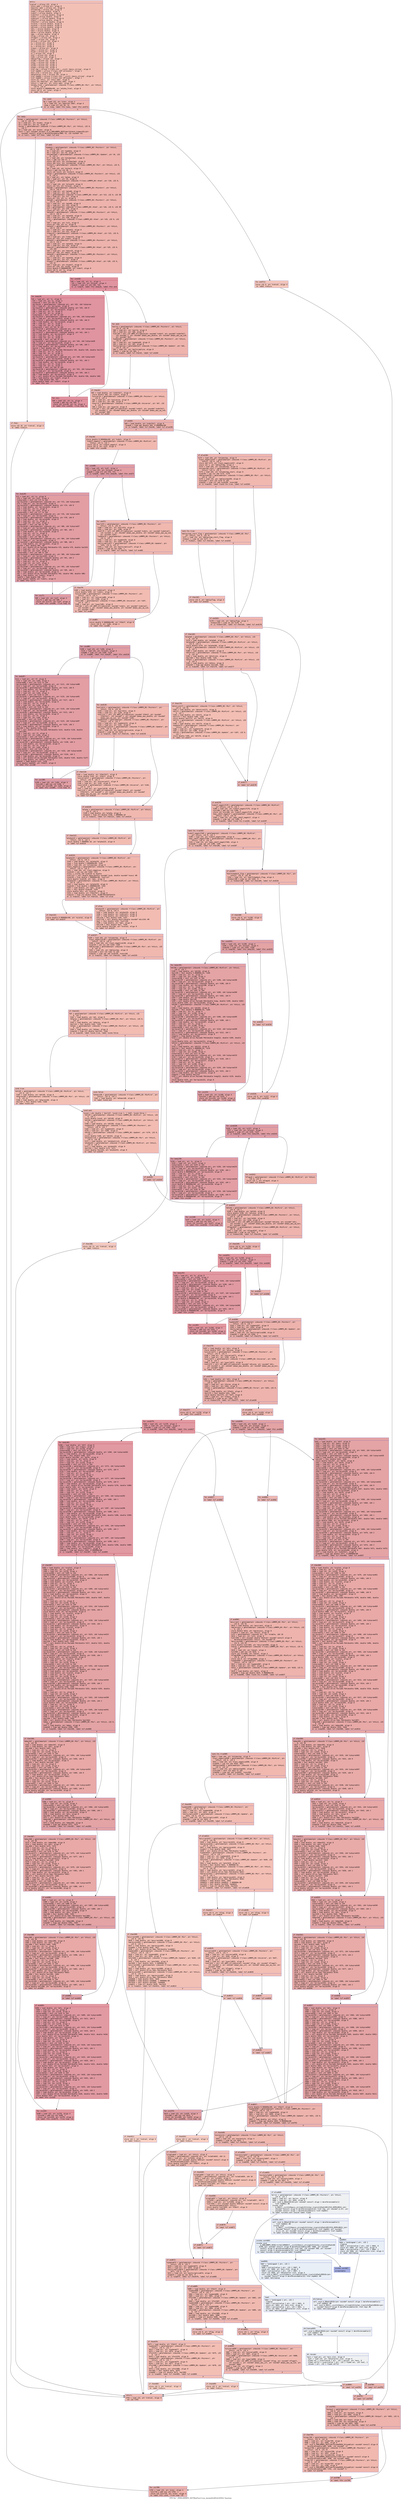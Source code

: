 digraph "CFG for '_ZN9LAMMPS_NS7MinFire11run_iterateILi0ELb1EEEii' function" {
	label="CFG for '_ZN9LAMMPS_NS7MinFire11run_iterateILi0ELb1EEEii' function";

	Node0x557bd1366260 [shape=record,color="#3d50c3ff", style=filled, fillcolor="#e5705870" fontname="Courier",label="{entry:\l|  %retval = alloca i32, align 4\l  %this.addr = alloca ptr, align 8\l  %maxiter.addr = alloca i32, align 4\l  %ntimestep = alloca i64, align 8\l  %vmax = alloca double, align 8\l  %vdotf = alloca double, align 8\l  %vdotfall = alloca double, align 8\l  %vdotv = alloca double, align 8\l  %vdotvall = alloca double, align 8\l  %fdotf = alloca double, align 8\l  %fdotfall = alloca double, align 8\l  %scale1 = alloca double, align 8\l  %scale2 = alloca double, align 8\l  %dtvone = alloca double, align 8\l  %dtv = alloca double, align 8\l  %dtf = alloca double, align 8\l  %dtfm = alloca double, align 8\l  %abc = alloca double, align 8\l  %flag = alloca i32, align 4\l  %flagall = alloca i32, align 4\l  %iter = alloca i32, align 4\l  %nlocal = alloca i32, align 4\l  %v = alloca ptr, align 8\l  %f = alloca ptr, align 8\l  %x = alloca ptr, align 8\l  %rmass = alloca ptr, align 8\l  %mass = alloca ptr, align 8\l  %type = alloca ptr, align 8\l  %i = alloca i32, align 4\l  %i47 = alloca i32, align 4\l  %i84 = alloca i32, align 4\l  %delayflag = alloca i32, align 4\l  %i190 = alloca i32, align 4\l  %i227 = alloca i32, align 4\l  %i250 = alloca i32, align 4\l  %i278 = alloca i32, align 4\l  %i429 = alloca i32, align 4\l  %ref.tmp = alloca %\"class.std::__cxx11::basic_string\", align 8\l  %ref.tmp661 = alloca %\"class.std::allocator\", align 1\l  %exn.slot = alloca ptr, align 8\l  %ehselector.slot = alloca i32, align 4\l  %ref.tmp662 = alloca %\"class.std::__cxx11::basic_string\", align 8\l  %ref.tmp663 = alloca %\"class.std::allocator\", align 1\l  store ptr %this, ptr %this.addr, align 8\l  store i32 %maxiter, ptr %maxiter.addr, align 4\l  %this1 = load ptr, ptr %this.addr, align 8\l  %alpha_final = getelementptr inbounds %\"class.LAMMPS_NS::Min\", ptr %this1,\l... i32 0, i32 8\l  store double 0.000000e+00, ptr %alpha_final, align 8\l  store i32 0, ptr %iter, align 4\l  br label %for.cond\l}"];
	Node0x557bd1366260 -> Node0x557bd1352970[tooltip="entry -> for.cond\nProbability 100.00%" ];
	Node0x557bd1352970 [shape=record,color="#3d50c3ff", style=filled, fillcolor="#d6524470" fontname="Courier",label="{for.cond:\l|  %0 = load i32, ptr %iter, align 4\l  %1 = load i32, ptr %maxiter.addr, align 4\l  %cmp = icmp slt i32 %0, %1\l  br i1 %cmp, label %for.body, label %for.end711\l|{<s0>T|<s1>F}}"];
	Node0x557bd1352970:s0 -> Node0x557bd1351990[tooltip="for.cond -> for.body\nProbability 96.88%" ];
	Node0x557bd1352970:s1 -> Node0x557bd13519e0[tooltip="for.cond -> for.end711\nProbability 3.12%" ];
	Node0x557bd1351990 [shape=record,color="#3d50c3ff", style=filled, fillcolor="#d6524470" fontname="Courier",label="{for.body:\l|  %timer = getelementptr inbounds %\"class.LAMMPS_NS::Pointers\", ptr %this1,\l... i32 0, i32 15\l  %2 = load ptr, ptr %timer, align 8\l  %3 = load ptr, ptr %2, align 8\l  %niter = getelementptr inbounds %\"class.LAMMPS_NS::Min\", ptr %this1, i32 0,\l... i32 9\l  %4 = load i32, ptr %niter, align 8\l  %call = call noundef zeroext i1 @_ZN9LAMMPS_NS5Timer13check_timeoutEi(ptr\l... noundef nonnull align 8 dereferenceable(488) %3, i32 noundef %4)\l  br i1 %call, label %if.then, label %if.end\l|{<s0>T|<s1>F}}"];
	Node0x557bd1351990:s0 -> Node0x557bd136b110[tooltip="for.body -> if.then\nProbability 3.12%" ];
	Node0x557bd1351990:s1 -> Node0x557bd136b1c0[tooltip="for.body -> if.end\nProbability 96.88%" ];
	Node0x557bd136b110 [shape=record,color="#3d50c3ff", style=filled, fillcolor="#ec7f6370" fontname="Courier",label="{if.then:\l|  store i32 10, ptr %retval, align 4\l  br label %return\l}"];
	Node0x557bd136b110 -> Node0x557bd136b3e0[tooltip="if.then -> return\nProbability 100.00%" ];
	Node0x557bd136b1c0 [shape=record,color="#3d50c3ff", style=filled, fillcolor="#d6524470" fontname="Courier",label="{if.end:\l|  %update = getelementptr inbounds %\"class.LAMMPS_NS::Pointers\", ptr %this1,\l... i32 0, i32 7\l  %5 = load ptr, ptr %update, align 8\l  %6 = load ptr, ptr %5, align 8\l  %ntimestep2 = getelementptr inbounds %\"class.LAMMPS_NS::Update\", ptr %6, i32\l... 0, i32 4\l  %7 = load i64, ptr %ntimestep2, align 8\l  %inc = add nsw i64 %7, 1\l  store i64 %inc, ptr %ntimestep2, align 8\l  store i64 %inc, ptr %ntimestep, align 8\l  %niter3 = getelementptr inbounds %\"class.LAMMPS_NS::Min\", ptr %this1, i32 0,\l... i32 9\l  %8 = load i32, ptr %niter3, align 8\l  %inc4 = add nsw i32 %8, 1\l  store i32 %inc4, ptr %niter3, align 8\l  %atom = getelementptr inbounds %\"class.LAMMPS_NS::Pointers\", ptr %this1, i32\l... 0, i32 6\l  %9 = load ptr, ptr %atom, align 8\l  %10 = load ptr, ptr %9, align 8\l  %nlocal5 = getelementptr inbounds %\"class.LAMMPS_NS::Atom\", ptr %10, i32 0,\l... i32 4\l  %11 = load i32, ptr %nlocal5, align 8\l  store i32 %11, ptr %nlocal, align 4\l  %atom6 = getelementptr inbounds %\"class.LAMMPS_NS::Pointers\", ptr %this1,\l... i32 0, i32 6\l  %12 = load ptr, ptr %atom6, align 8\l  %13 = load ptr, ptr %12, align 8\l  %v7 = getelementptr inbounds %\"class.LAMMPS_NS::Atom\", ptr %13, i32 0, i32 38\l  %14 = load ptr, ptr %v7, align 8\l  store ptr %14, ptr %v, align 8\l  %atom8 = getelementptr inbounds %\"class.LAMMPS_NS::Pointers\", ptr %this1,\l... i32 0, i32 6\l  %15 = load ptr, ptr %atom8, align 8\l  %16 = load ptr, ptr %15, align 8\l  %f9 = getelementptr inbounds %\"class.LAMMPS_NS::Atom\", ptr %16, i32 0, i32 39\l  %17 = load ptr, ptr %f9, align 8\l  store ptr %17, ptr %f, align 8\l  %atom10 = getelementptr inbounds %\"class.LAMMPS_NS::Pointers\", ptr %this1,\l... i32 0, i32 6\l  %18 = load ptr, ptr %atom10, align 8\l  %19 = load ptr, ptr %18, align 8\l  %x11 = getelementptr inbounds %\"class.LAMMPS_NS::Atom\", ptr %19, i32 0, i32\l... 37\l  %20 = load ptr, ptr %x11, align 8\l  store ptr %20, ptr %x, align 8\l  %atom12 = getelementptr inbounds %\"class.LAMMPS_NS::Pointers\", ptr %this1,\l... i32 0, i32 6\l  %21 = load ptr, ptr %atom12, align 8\l  %22 = load ptr, ptr %21, align 8\l  %rmass13 = getelementptr inbounds %\"class.LAMMPS_NS::Atom\", ptr %22, i32 0,\l... i32 40\l  %23 = load ptr, ptr %rmass13, align 8\l  store ptr %23, ptr %rmass, align 8\l  %atom14 = getelementptr inbounds %\"class.LAMMPS_NS::Pointers\", ptr %this1,\l... i32 0, i32 6\l  %24 = load ptr, ptr %atom14, align 8\l  %25 = load ptr, ptr %24, align 8\l  %mass15 = getelementptr inbounds %\"class.LAMMPS_NS::Atom\", ptr %25, i32 0,\l... i32 205\l  %26 = load ptr, ptr %mass15, align 8\l  store ptr %26, ptr %mass, align 8\l  %atom16 = getelementptr inbounds %\"class.LAMMPS_NS::Pointers\", ptr %this1,\l... i32 0, i32 6\l  %27 = load ptr, ptr %atom16, align 8\l  %28 = load ptr, ptr %27, align 8\l  %type17 = getelementptr inbounds %\"class.LAMMPS_NS::Atom\", ptr %28, i32 0,\l... i32 34\l  %29 = load ptr, ptr %type17, align 8\l  store ptr %29, ptr %type, align 8\l  store double 0.000000e+00, ptr %vdotf, align 8\l  store i32 0, ptr %i, align 4\l  br label %for.cond18\l}"];
	Node0x557bd136b1c0 -> Node0x557bd136d9a0[tooltip="if.end -> for.cond18\nProbability 100.00%" ];
	Node0x557bd136d9a0 [shape=record,color="#b70d28ff", style=filled, fillcolor="#b70d2870" fontname="Courier",label="{for.cond18:\l|  %30 = load i32, ptr %i, align 4\l  %31 = load i32, ptr %nlocal, align 4\l  %cmp19 = icmp slt i32 %30, %31\l  br i1 %cmp19, label %for.body20, label %for.end\l|{<s0>T|<s1>F}}"];
	Node0x557bd136d9a0:s0 -> Node0x557bd136dc40[tooltip="for.cond18 -> for.body20\nProbability 96.88%" ];
	Node0x557bd136d9a0:s1 -> Node0x557bd136dcc0[tooltip="for.cond18 -> for.end\nProbability 3.12%" ];
	Node0x557bd136dc40 [shape=record,color="#b70d28ff", style=filled, fillcolor="#b70d2870" fontname="Courier",label="{for.body20:\l|  %32 = load ptr, ptr %v, align 8\l  %33 = load i32, ptr %i, align 4\l  %idxprom = sext i32 %33 to i64\l  %arrayidx = getelementptr inbounds ptr, ptr %32, i64 %idxprom\l  %34 = load ptr, ptr %arrayidx, align 8\l  %arrayidx21 = getelementptr inbounds double, ptr %34, i64 0\l  %35 = load double, ptr %arrayidx21, align 8\l  %36 = load ptr, ptr %f, align 8\l  %37 = load i32, ptr %i, align 4\l  %idxprom22 = sext i32 %37 to i64\l  %arrayidx23 = getelementptr inbounds ptr, ptr %36, i64 %idxprom22\l  %38 = load ptr, ptr %arrayidx23, align 8\l  %arrayidx24 = getelementptr inbounds double, ptr %38, i64 0\l  %39 = load double, ptr %arrayidx24, align 8\l  %40 = load ptr, ptr %v, align 8\l  %41 = load i32, ptr %i, align 4\l  %idxprom25 = sext i32 %41 to i64\l  %arrayidx26 = getelementptr inbounds ptr, ptr %40, i64 %idxprom25\l  %42 = load ptr, ptr %arrayidx26, align 8\l  %arrayidx27 = getelementptr inbounds double, ptr %42, i64 1\l  %43 = load double, ptr %arrayidx27, align 8\l  %44 = load ptr, ptr %f, align 8\l  %45 = load i32, ptr %i, align 4\l  %idxprom28 = sext i32 %45 to i64\l  %arrayidx29 = getelementptr inbounds ptr, ptr %44, i64 %idxprom28\l  %46 = load ptr, ptr %arrayidx29, align 8\l  %arrayidx30 = getelementptr inbounds double, ptr %46, i64 1\l  %47 = load double, ptr %arrayidx30, align 8\l  %mul31 = fmul double %43, %47\l  %48 = call double @llvm.fmuladd.f64(double %35, double %39, double %mul31)\l  %49 = load ptr, ptr %v, align 8\l  %50 = load i32, ptr %i, align 4\l  %idxprom32 = sext i32 %50 to i64\l  %arrayidx33 = getelementptr inbounds ptr, ptr %49, i64 %idxprom32\l  %51 = load ptr, ptr %arrayidx33, align 8\l  %arrayidx34 = getelementptr inbounds double, ptr %51, i64 2\l  %52 = load double, ptr %arrayidx34, align 8\l  %53 = load ptr, ptr %f, align 8\l  %54 = load i32, ptr %i, align 4\l  %idxprom35 = sext i32 %54 to i64\l  %arrayidx36 = getelementptr inbounds ptr, ptr %53, i64 %idxprom35\l  %55 = load ptr, ptr %arrayidx36, align 8\l  %arrayidx37 = getelementptr inbounds double, ptr %55, i64 2\l  %56 = load double, ptr %arrayidx37, align 8\l  %57 = call double @llvm.fmuladd.f64(double %52, double %56, double %48)\l  %58 = load double, ptr %vdotf, align 8\l  %add = fadd double %58, %57\l  store double %add, ptr %vdotf, align 8\l  br label %for.inc\l}"];
	Node0x557bd136dc40 -> Node0x557bd1370a10[tooltip="for.body20 -> for.inc\nProbability 100.00%" ];
	Node0x557bd1370a10 [shape=record,color="#b70d28ff", style=filled, fillcolor="#b70d2870" fontname="Courier",label="{for.inc:\l|  %59 = load i32, ptr %i, align 4\l  %inc38 = add nsw i32 %59, 1\l  store i32 %inc38, ptr %i, align 4\l  br label %for.cond18, !llvm.loop !6\l}"];
	Node0x557bd1370a10 -> Node0x557bd136d9a0[tooltip="for.inc -> for.cond18\nProbability 100.00%" ];
	Node0x557bd136dcc0 [shape=record,color="#3d50c3ff", style=filled, fillcolor="#d6524470" fontname="Courier",label="{for.end:\l|  %world = getelementptr inbounds %\"class.LAMMPS_NS::Pointers\", ptr %this1,\l... i32 0, i32 16\l  %60 = load ptr, ptr %world, align 8\l  %61 = load ptr, ptr %60, align 8\l  %call39 = call i32 @MPI_Allreduce(ptr noundef %vdotf, ptr noundef %vdotfall,\l... i32 noundef 1, ptr noundef @ompi_mpi_double, ptr noundef @ompi_mpi_op_sum,\l... ptr noundef %61)\l  %update40 = getelementptr inbounds %\"class.LAMMPS_NS::Pointers\", ptr %this1,\l... i32 0, i32 7\l  %62 = load ptr, ptr %update40, align 8\l  %63 = load ptr, ptr %62, align 8\l  %multireplica = getelementptr inbounds %\"class.LAMMPS_NS::Update\", ptr %63,\l... i32 0, i32 17\l  %64 = load i32, ptr %multireplica, align 8\l  %cmp41 = icmp eq i32 %64, 1\l  br i1 %cmp41, label %if.then42, label %if.end44\l|{<s0>T|<s1>F}}"];
	Node0x557bd136dcc0:s0 -> Node0x557bd1372630[tooltip="for.end -> if.then42\nProbability 50.00%" ];
	Node0x557bd136dcc0:s1 -> Node0x557bd13726b0[tooltip="for.end -> if.end44\nProbability 50.00%" ];
	Node0x557bd1372630 [shape=record,color="#3d50c3ff", style=filled, fillcolor="#dc5d4a70" fontname="Courier",label="{if.then42:\l|  %65 = load double, ptr %vdotfall, align 8\l  store double %65, ptr %vdotf, align 8\l  %universe = getelementptr inbounds %\"class.LAMMPS_NS::Pointers\", ptr %this1,\l... i32 0, i32 4\l  %66 = load ptr, ptr %universe, align 8\l  %67 = load ptr, ptr %66, align 8\l  %uworld = getelementptr inbounds %\"class.LAMMPS_NS::Universe\", ptr %67, i32\l... 0, i32 1\l  %68 = load ptr, ptr %uworld, align 8\l  %call43 = call i32 @MPI_Allreduce(ptr noundef %vdotf, ptr noundef %vdotfall,\l... i32 noundef 1, ptr noundef @ompi_mpi_double, ptr noundef @ompi_mpi_op_sum,\l... ptr noundef %68)\l  br label %if.end44\l}"];
	Node0x557bd1372630 -> Node0x557bd13726b0[tooltip="if.then42 -> if.end44\nProbability 100.00%" ];
	Node0x557bd13726b0 [shape=record,color="#3d50c3ff", style=filled, fillcolor="#d6524470" fontname="Courier",label="{if.end44:\l|  %69 = load double, ptr %vdotfall, align 8\l  %cmp45 = fcmp ogt double %69, 0.000000e+00\l  br i1 %cmp45, label %if.then46, label %if.else156\l|{<s0>T|<s1>F}}"];
	Node0x557bd13726b0:s0 -> Node0x557bd1373030[tooltip="if.end44 -> if.then46\nProbability 50.00%" ];
	Node0x557bd13726b0:s1 -> Node0x557bd1373080[tooltip="if.end44 -> if.else156\nProbability 50.00%" ];
	Node0x557bd1373030 [shape=record,color="#3d50c3ff", style=filled, fillcolor="#dc5d4a70" fontname="Courier",label="{if.then46:\l|  store double 0.000000e+00, ptr %vdotv, align 8\l  %vdotf_negatif = getelementptr inbounds %\"class.LAMMPS_NS::MinFire\", ptr\l... %this1, i32 0, i32 7\l  store i32 0, ptr %vdotf_negatif, align 8\l  store i32 0, ptr %i47, align 4\l  br label %for.cond48\l}"];
	Node0x557bd1373030 -> Node0x557bd1373480[tooltip="if.then46 -> for.cond48\nProbability 100.00%" ];
	Node0x557bd1373480 [shape=record,color="#3d50c3ff", style=filled, fillcolor="#be242e70" fontname="Courier",label="{for.cond48:\l|  %70 = load i32, ptr %i47, align 4\l  %71 = load i32, ptr %nlocal, align 4\l  %cmp49 = icmp slt i32 %70, %71\l  br i1 %cmp49, label %for.body50, label %for.end73\l|{<s0>T|<s1>F}}"];
	Node0x557bd1373480:s0 -> Node0x557bd1373720[tooltip="for.cond48 -> for.body50\nProbability 96.88%" ];
	Node0x557bd1373480:s1 -> Node0x557bd13737a0[tooltip="for.cond48 -> for.end73\nProbability 3.12%" ];
	Node0x557bd1373720 [shape=record,color="#3d50c3ff", style=filled, fillcolor="#be242e70" fontname="Courier",label="{for.body50:\l|  %72 = load ptr, ptr %v, align 8\l  %73 = load i32, ptr %i47, align 4\l  %idxprom51 = sext i32 %73 to i64\l  %arrayidx52 = getelementptr inbounds ptr, ptr %72, i64 %idxprom51\l  %74 = load ptr, ptr %arrayidx52, align 8\l  %arrayidx53 = getelementptr inbounds double, ptr %74, i64 0\l  %75 = load double, ptr %arrayidx53, align 8\l  %76 = load ptr, ptr %v, align 8\l  %77 = load i32, ptr %i47, align 4\l  %idxprom54 = sext i32 %77 to i64\l  %arrayidx55 = getelementptr inbounds ptr, ptr %76, i64 %idxprom54\l  %78 = load ptr, ptr %arrayidx55, align 8\l  %arrayidx56 = getelementptr inbounds double, ptr %78, i64 0\l  %79 = load double, ptr %arrayidx56, align 8\l  %80 = load ptr, ptr %v, align 8\l  %81 = load i32, ptr %i47, align 4\l  %idxprom57 = sext i32 %81 to i64\l  %arrayidx58 = getelementptr inbounds ptr, ptr %80, i64 %idxprom57\l  %82 = load ptr, ptr %arrayidx58, align 8\l  %arrayidx59 = getelementptr inbounds double, ptr %82, i64 1\l  %83 = load double, ptr %arrayidx59, align 8\l  %84 = load ptr, ptr %v, align 8\l  %85 = load i32, ptr %i47, align 4\l  %idxprom60 = sext i32 %85 to i64\l  %arrayidx61 = getelementptr inbounds ptr, ptr %84, i64 %idxprom60\l  %86 = load ptr, ptr %arrayidx61, align 8\l  %arrayidx62 = getelementptr inbounds double, ptr %86, i64 1\l  %87 = load double, ptr %arrayidx62, align 8\l  %mul63 = fmul double %83, %87\l  %88 = call double @llvm.fmuladd.f64(double %75, double %79, double %mul63)\l  %89 = load ptr, ptr %v, align 8\l  %90 = load i32, ptr %i47, align 4\l  %idxprom64 = sext i32 %90 to i64\l  %arrayidx65 = getelementptr inbounds ptr, ptr %89, i64 %idxprom64\l  %91 = load ptr, ptr %arrayidx65, align 8\l  %arrayidx66 = getelementptr inbounds double, ptr %91, i64 2\l  %92 = load double, ptr %arrayidx66, align 8\l  %93 = load ptr, ptr %v, align 8\l  %94 = load i32, ptr %i47, align 4\l  %idxprom67 = sext i32 %94 to i64\l  %arrayidx68 = getelementptr inbounds ptr, ptr %93, i64 %idxprom67\l  %95 = load ptr, ptr %arrayidx68, align 8\l  %arrayidx69 = getelementptr inbounds double, ptr %95, i64 2\l  %96 = load double, ptr %arrayidx69, align 8\l  %97 = call double @llvm.fmuladd.f64(double %92, double %96, double %88)\l  %98 = load double, ptr %vdotv, align 8\l  %add70 = fadd double %98, %97\l  store double %add70, ptr %vdotv, align 8\l  br label %for.inc71\l}"];
	Node0x557bd1373720 -> Node0x557bd136f2e0[tooltip="for.body50 -> for.inc71\nProbability 100.00%" ];
	Node0x557bd136f2e0 [shape=record,color="#3d50c3ff", style=filled, fillcolor="#be242e70" fontname="Courier",label="{for.inc71:\l|  %99 = load i32, ptr %i47, align 4\l  %inc72 = add nsw i32 %99, 1\l  store i32 %inc72, ptr %i47, align 4\l  br label %for.cond48, !llvm.loop !8\l}"];
	Node0x557bd136f2e0 -> Node0x557bd1373480[tooltip="for.inc71 -> for.cond48\nProbability 100.00%" ];
	Node0x557bd13737a0 [shape=record,color="#3d50c3ff", style=filled, fillcolor="#dc5d4a70" fontname="Courier",label="{for.end73:\l|  %world74 = getelementptr inbounds %\"class.LAMMPS_NS::Pointers\", ptr\l... %this1, i32 0, i32 16\l  %100 = load ptr, ptr %world74, align 8\l  %101 = load ptr, ptr %100, align 8\l  %call75 = call i32 @MPI_Allreduce(ptr noundef %vdotv, ptr noundef %vdotvall,\l... i32 noundef 1, ptr noundef @ompi_mpi_double, ptr noundef @ompi_mpi_op_sum,\l... ptr noundef %101)\l  %update76 = getelementptr inbounds %\"class.LAMMPS_NS::Pointers\", ptr %this1,\l... i32 0, i32 7\l  %102 = load ptr, ptr %update76, align 8\l  %103 = load ptr, ptr %102, align 8\l  %multireplica77 = getelementptr inbounds %\"class.LAMMPS_NS::Update\", ptr\l... %103, i32 0, i32 17\l  %104 = load i32, ptr %multireplica77, align 8\l  %cmp78 = icmp eq i32 %104, 1\l  br i1 %cmp78, label %if.then79, label %if.end83\l|{<s0>T|<s1>F}}"];
	Node0x557bd13737a0:s0 -> Node0x557bd1376a00[tooltip="for.end73 -> if.then79\nProbability 50.00%" ];
	Node0x557bd13737a0:s1 -> Node0x557bd1376a80[tooltip="for.end73 -> if.end83\nProbability 50.00%" ];
	Node0x557bd1376a00 [shape=record,color="#3d50c3ff", style=filled, fillcolor="#e1675170" fontname="Courier",label="{if.then79:\l|  %105 = load double, ptr %vdotvall, align 8\l  store double %105, ptr %vdotv, align 8\l  %universe80 = getelementptr inbounds %\"class.LAMMPS_NS::Pointers\", ptr\l... %this1, i32 0, i32 4\l  %106 = load ptr, ptr %universe80, align 8\l  %107 = load ptr, ptr %106, align 8\l  %uworld81 = getelementptr inbounds %\"class.LAMMPS_NS::Universe\", ptr %107,\l... i32 0, i32 1\l  %108 = load ptr, ptr %uworld81, align 8\l  %call82 = call i32 @MPI_Allreduce(ptr noundef %vdotv, ptr noundef %vdotvall,\l... i32 noundef 1, ptr noundef @ompi_mpi_double, ptr noundef @ompi_mpi_op_sum,\l... ptr noundef %108)\l  br label %if.end83\l}"];
	Node0x557bd1376a00 -> Node0x557bd1376a80[tooltip="if.then79 -> if.end83\nProbability 100.00%" ];
	Node0x557bd1376a80 [shape=record,color="#3d50c3ff", style=filled, fillcolor="#dc5d4a70" fontname="Courier",label="{if.end83:\l|  store double 0.000000e+00, ptr %fdotf, align 8\l  store i32 0, ptr %i84, align 4\l  br label %for.cond85\l}"];
	Node0x557bd1376a80 -> Node0x557bd13773e0[tooltip="if.end83 -> for.cond85\nProbability 100.00%" ];
	Node0x557bd13773e0 [shape=record,color="#3d50c3ff", style=filled, fillcolor="#be242e70" fontname="Courier",label="{for.cond85:\l|  %109 = load i32, ptr %i84, align 4\l  %110 = load i32, ptr %nlocal, align 4\l  %cmp86 = icmp slt i32 %109, %110\l  br i1 %cmp86, label %for.body87, label %for.end110\l|{<s0>T|<s1>F}}"];
	Node0x557bd13773e0:s0 -> Node0x557bd1377630[tooltip="for.cond85 -> for.body87\nProbability 96.88%" ];
	Node0x557bd13773e0:s1 -> Node0x557bd13776b0[tooltip="for.cond85 -> for.end110\nProbability 3.12%" ];
	Node0x557bd1377630 [shape=record,color="#3d50c3ff", style=filled, fillcolor="#be242e70" fontname="Courier",label="{for.body87:\l|  %111 = load ptr, ptr %f, align 8\l  %112 = load i32, ptr %i84, align 4\l  %idxprom88 = sext i32 %112 to i64\l  %arrayidx89 = getelementptr inbounds ptr, ptr %111, i64 %idxprom88\l  %113 = load ptr, ptr %arrayidx89, align 8\l  %arrayidx90 = getelementptr inbounds double, ptr %113, i64 0\l  %114 = load double, ptr %arrayidx90, align 8\l  %115 = load ptr, ptr %f, align 8\l  %116 = load i32, ptr %i84, align 4\l  %idxprom91 = sext i32 %116 to i64\l  %arrayidx92 = getelementptr inbounds ptr, ptr %115, i64 %idxprom91\l  %117 = load ptr, ptr %arrayidx92, align 8\l  %arrayidx93 = getelementptr inbounds double, ptr %117, i64 0\l  %118 = load double, ptr %arrayidx93, align 8\l  %119 = load ptr, ptr %f, align 8\l  %120 = load i32, ptr %i84, align 4\l  %idxprom94 = sext i32 %120 to i64\l  %arrayidx95 = getelementptr inbounds ptr, ptr %119, i64 %idxprom94\l  %121 = load ptr, ptr %arrayidx95, align 8\l  %arrayidx96 = getelementptr inbounds double, ptr %121, i64 1\l  %122 = load double, ptr %arrayidx96, align 8\l  %123 = load ptr, ptr %f, align 8\l  %124 = load i32, ptr %i84, align 4\l  %idxprom97 = sext i32 %124 to i64\l  %arrayidx98 = getelementptr inbounds ptr, ptr %123, i64 %idxprom97\l  %125 = load ptr, ptr %arrayidx98, align 8\l  %arrayidx99 = getelementptr inbounds double, ptr %125, i64 1\l  %126 = load double, ptr %arrayidx99, align 8\l  %mul100 = fmul double %122, %126\l  %127 = call double @llvm.fmuladd.f64(double %114, double %118, double\l... %mul100)\l  %128 = load ptr, ptr %f, align 8\l  %129 = load i32, ptr %i84, align 4\l  %idxprom101 = sext i32 %129 to i64\l  %arrayidx102 = getelementptr inbounds ptr, ptr %128, i64 %idxprom101\l  %130 = load ptr, ptr %arrayidx102, align 8\l  %arrayidx103 = getelementptr inbounds double, ptr %130, i64 2\l  %131 = load double, ptr %arrayidx103, align 8\l  %132 = load ptr, ptr %f, align 8\l  %133 = load i32, ptr %i84, align 4\l  %idxprom104 = sext i32 %133 to i64\l  %arrayidx105 = getelementptr inbounds ptr, ptr %132, i64 %idxprom104\l  %134 = load ptr, ptr %arrayidx105, align 8\l  %arrayidx106 = getelementptr inbounds double, ptr %134, i64 2\l  %135 = load double, ptr %arrayidx106, align 8\l  %136 = call double @llvm.fmuladd.f64(double %131, double %135, double %127)\l  %137 = load double, ptr %fdotf, align 8\l  %add107 = fadd double %137, %136\l  store double %add107, ptr %fdotf, align 8\l  br label %for.inc108\l}"];
	Node0x557bd1377630 -> Node0x557bd1379500[tooltip="for.body87 -> for.inc108\nProbability 100.00%" ];
	Node0x557bd1379500 [shape=record,color="#3d50c3ff", style=filled, fillcolor="#be242e70" fontname="Courier",label="{for.inc108:\l|  %138 = load i32, ptr %i84, align 4\l  %inc109 = add nsw i32 %138, 1\l  store i32 %inc109, ptr %i84, align 4\l  br label %for.cond85, !llvm.loop !9\l}"];
	Node0x557bd1379500 -> Node0x557bd13773e0[tooltip="for.inc108 -> for.cond85\nProbability 100.00%" ];
	Node0x557bd13776b0 [shape=record,color="#3d50c3ff", style=filled, fillcolor="#dc5d4a70" fontname="Courier",label="{for.end110:\l|  %world111 = getelementptr inbounds %\"class.LAMMPS_NS::Pointers\", ptr\l... %this1, i32 0, i32 16\l  %139 = load ptr, ptr %world111, align 8\l  %140 = load ptr, ptr %139, align 8\l  %call112 = call i32 @MPI_Allreduce(ptr noundef %fdotf, ptr noundef\l... %fdotfall, i32 noundef 1, ptr noundef @ompi_mpi_double, ptr noundef\l... @ompi_mpi_op_sum, ptr noundef %140)\l  %update113 = getelementptr inbounds %\"class.LAMMPS_NS::Pointers\", ptr\l... %this1, i32 0, i32 7\l  %141 = load ptr, ptr %update113, align 8\l  %142 = load ptr, ptr %141, align 8\l  %multireplica114 = getelementptr inbounds %\"class.LAMMPS_NS::Update\", ptr\l... %142, i32 0, i32 17\l  %143 = load i32, ptr %multireplica114, align 8\l  %cmp115 = icmp eq i32 %143, 1\l  br i1 %cmp115, label %if.then116, label %if.end120\l|{<s0>T|<s1>F}}"];
	Node0x557bd13776b0:s0 -> Node0x557bd137a0e0[tooltip="for.end110 -> if.then116\nProbability 50.00%" ];
	Node0x557bd13776b0:s1 -> Node0x557bd137a130[tooltip="for.end110 -> if.end120\nProbability 50.00%" ];
	Node0x557bd137a0e0 [shape=record,color="#3d50c3ff", style=filled, fillcolor="#e1675170" fontname="Courier",label="{if.then116:\l|  %144 = load double, ptr %fdotfall, align 8\l  store double %144, ptr %fdotf, align 8\l  %universe117 = getelementptr inbounds %\"class.LAMMPS_NS::Pointers\", ptr\l... %this1, i32 0, i32 4\l  %145 = load ptr, ptr %universe117, align 8\l  %146 = load ptr, ptr %145, align 8\l  %uworld118 = getelementptr inbounds %\"class.LAMMPS_NS::Universe\", ptr %146,\l... i32 0, i32 1\l  %147 = load ptr, ptr %uworld118, align 8\l  %call119 = call i32 @MPI_Allreduce(ptr noundef %fdotf, ptr noundef\l... %fdotfall, i32 noundef 1, ptr noundef @ompi_mpi_double, ptr noundef\l... @ompi_mpi_op_sum, ptr noundef %147)\l  br label %if.end120\l}"];
	Node0x557bd137a0e0 -> Node0x557bd137a130[tooltip="if.then116 -> if.end120\nProbability 100.00%" ];
	Node0x557bd137a130 [shape=record,color="#3d50c3ff", style=filled, fillcolor="#dc5d4a70" fontname="Courier",label="{if.end120:\l|  %alpha = getelementptr inbounds %\"class.LAMMPS_NS::MinFire\", ptr %this1,\l... i32 0, i32 4\l  %148 = load double, ptr %alpha, align 8\l  %cmp121 = fcmp olt double %148, 1.000000e-10\l  br i1 %cmp121, label %if.then122, label %if.end124\l|{<s0>T|<s1>F}}"];
	Node0x557bd137a130:s0 -> Node0x557bd137ab80[tooltip="if.end120 -> if.then122\nProbability 50.00%" ];
	Node0x557bd137a130:s1 -> Node0x557bd137abd0[tooltip="if.end120 -> if.end124\nProbability 50.00%" ];
	Node0x557bd137ab80 [shape=record,color="#3d50c3ff", style=filled, fillcolor="#e1675170" fontname="Courier",label="{if.then122:\l|  %alpha123 = getelementptr inbounds %\"class.LAMMPS_NS::MinFire\", ptr\l... %this1, i32 0, i32 4\l  store double 1.000000e-10, ptr %alpha123, align 8\l  br label %if.end124\l}"];
	Node0x557bd137ab80 -> Node0x557bd137abd0[tooltip="if.then122 -> if.end124\nProbability 100.00%" ];
	Node0x557bd137abd0 [shape=record,color="#3d50c3ff", style=filled, fillcolor="#dc5d4a70" fontname="Courier",label="{if.end124:\l|  %alpha125 = getelementptr inbounds %\"class.LAMMPS_NS::MinFire\", ptr\l... %this1, i32 0, i32 4\l  %149 = load double, ptr %alpha125, align 8\l  %sub = fsub double 1.000000e+00, %149\l  %150 = load i64, ptr %ntimestep, align 8\l  %last_negative = getelementptr inbounds %\"class.LAMMPS_NS::MinFire\", ptr\l... %this1, i32 0, i32 5\l  %151 = load i64, ptr %last_negative, align 8\l  %sub126 = sub nsw i64 %150, %151\l  %conv = sitofp i64 %sub126 to double\l  %call127 = call double @pow(double noundef %sub, double noundef %conv) #9\l  %sub128 = fsub double 1.000000e+00, %call127\l  store double %sub128, ptr %abc, align 8\l  %alpha129 = getelementptr inbounds %\"class.LAMMPS_NS::MinFire\", ptr %this1,\l... i32 0, i32 4\l  %152 = load double, ptr %alpha129, align 8\l  %sub130 = fsub double 1.000000e+00, %152\l  %153 = load double, ptr %abc, align 8\l  %div = fdiv double %sub130, %153\l  store double %div, ptr %scale1, align 8\l  %154 = load double, ptr %fdotfall, align 8\l  %cmp131 = fcmp ole double %154, 0x3BC79CA10C924223\l  br i1 %cmp131, label %if.then132, label %if.else\l|{<s0>T|<s1>F}}"];
	Node0x557bd137abd0:s0 -> Node0x557bd137c8e0[tooltip="if.end124 -> if.then132\nProbability 50.00%" ];
	Node0x557bd137abd0:s1 -> Node0x557bd137c960[tooltip="if.end124 -> if.else\nProbability 50.00%" ];
	Node0x557bd137c8e0 [shape=record,color="#3d50c3ff", style=filled, fillcolor="#e1675170" fontname="Courier",label="{if.then132:\l|  store double 0.000000e+00, ptr %scale2, align 8\l  br label %if.end137\l}"];
	Node0x557bd137c8e0 -> Node0x557bd137cb80[tooltip="if.then132 -> if.end137\nProbability 100.00%" ];
	Node0x557bd137c960 [shape=record,color="#3d50c3ff", style=filled, fillcolor="#e1675170" fontname="Courier",label="{if.else:\l|  %alpha133 = getelementptr inbounds %\"class.LAMMPS_NS::MinFire\", ptr\l... %this1, i32 0, i32 4\l  %155 = load double, ptr %alpha133, align 8\l  %156 = load double, ptr %vdotvall, align 8\l  %157 = load double, ptr %fdotfall, align 8\l  %div134 = fdiv double %156, %157\l  %call135 = call double @sqrt(double noundef %div134) #9\l  %mul = fmul double %155, %call135\l  %158 = load double, ptr %abc, align 8\l  %div136 = fdiv double %mul, %158\l  store double %div136, ptr %scale2, align 8\l  br label %if.end137\l}"];
	Node0x557bd137c960 -> Node0x557bd137cb80[tooltip="if.else -> if.end137\nProbability 100.00%" ];
	Node0x557bd137cb80 [shape=record,color="#3d50c3ff", style=filled, fillcolor="#dc5d4a70" fontname="Courier",label="{if.end137:\l|  %159 = load i64, ptr %ntimestep, align 8\l  %last_negative138 = getelementptr inbounds %\"class.LAMMPS_NS::MinFire\", ptr\l... %this1, i32 0, i32 5\l  %160 = load i64, ptr %last_negative138, align 8\l  %sub139 = sub nsw i64 %159, %160\l  %delaystep = getelementptr inbounds %\"class.LAMMPS_NS::Min\", ptr %this1, i32\l... 0, i32 22\l  %161 = load i32, ptr %delaystep, align 8\l  %conv140 = sext i32 %161 to i64\l  %cmp141 = icmp sgt i64 %sub139, %conv140\l  br i1 %cmp141, label %if.then142, label %if.end155\l|{<s0>T|<s1>F}}"];
	Node0x557bd137cb80:s0 -> Node0x557bd137d9e0[tooltip="if.end137 -> if.then142\nProbability 50.00%" ];
	Node0x557bd137cb80:s1 -> Node0x557bd137da30[tooltip="if.end137 -> if.end155\nProbability 50.00%" ];
	Node0x557bd137d9e0 [shape=record,color="#3d50c3ff", style=filled, fillcolor="#e1675170" fontname="Courier",label="{if.then142:\l|  %dt = getelementptr inbounds %\"class.LAMMPS_NS::MinFire\", ptr %this1, i32\l... 0, i32 1\l  %162 = load double, ptr %dt, align 8\l  %dtgrow = getelementptr inbounds %\"class.LAMMPS_NS::Min\", ptr %this1, i32 0,\l... i32 23\l  %163 = load double, ptr %dtgrow, align 8\l  %mul143 = fmul double %162, %163\l  %dtmax = getelementptr inbounds %\"class.LAMMPS_NS::MinFire\", ptr %this1, i32\l... 0, i32 2\l  %164 = load double, ptr %dtmax, align 8\l  %cmp144 = fcmp olt double %mul143, %164\l  br i1 %cmp144, label %cond.true, label %cond.false\l|{<s0>T|<s1>F}}"];
	Node0x557bd137d9e0:s0 -> Node0x557bd137e140[tooltip="if.then142 -> cond.true\nProbability 50.00%" ];
	Node0x557bd137d9e0:s1 -> Node0x557bd137e190[tooltip="if.then142 -> cond.false\nProbability 50.00%" ];
	Node0x557bd137e140 [shape=record,color="#3d50c3ff", style=filled, fillcolor="#e5705870" fontname="Courier",label="{cond.true:\l|  %dt145 = getelementptr inbounds %\"class.LAMMPS_NS::MinFire\", ptr %this1,\l... i32 0, i32 1\l  %165 = load double, ptr %dt145, align 8\l  %dtgrow146 = getelementptr inbounds %\"class.LAMMPS_NS::Min\", ptr %this1, i32\l... 0, i32 23\l  %166 = load double, ptr %dtgrow146, align 8\l  %mul147 = fmul double %165, %166\l  br label %cond.end\l}"];
	Node0x557bd137e140 -> Node0x557bd137e6a0[tooltip="cond.true -> cond.end\nProbability 100.00%" ];
	Node0x557bd137e190 [shape=record,color="#3d50c3ff", style=filled, fillcolor="#e5705870" fontname="Courier",label="{cond.false:\l|  %dtmax148 = getelementptr inbounds %\"class.LAMMPS_NS::MinFire\", ptr\l... %this1, i32 0, i32 2\l  %167 = load double, ptr %dtmax148, align 8\l  br label %cond.end\l}"];
	Node0x557bd137e190 -> Node0x557bd137e6a0[tooltip="cond.false -> cond.end\nProbability 100.00%" ];
	Node0x557bd137e6a0 [shape=record,color="#3d50c3ff", style=filled, fillcolor="#e1675170" fontname="Courier",label="{cond.end:\l|  %cond = phi double [ %mul147, %cond.true ], [ %167, %cond.false ]\l  %dt149 = getelementptr inbounds %\"class.LAMMPS_NS::MinFire\", ptr %this1, i32\l... 0, i32 1\l  store double %cond, ptr %dt149, align 8\l  %dt150 = getelementptr inbounds %\"class.LAMMPS_NS::MinFire\", ptr %this1, i32\l... 0, i32 1\l  %168 = load double, ptr %dt150, align 8\l  %update151 = getelementptr inbounds %\"class.LAMMPS_NS::Pointers\", ptr\l... %this1, i32 0, i32 7\l  %169 = load ptr, ptr %update151, align 8\l  %170 = load ptr, ptr %169, align 8\l  %dt152 = getelementptr inbounds %\"class.LAMMPS_NS::Update\", ptr %170, i32 0,\l... i32 1\l  store double %168, ptr %dt152, align 8\l  %alphashrink = getelementptr inbounds %\"class.LAMMPS_NS::Min\", ptr %this1,\l... i32 0, i32 26\l  %171 = load double, ptr %alphashrink, align 8\l  %alpha153 = getelementptr inbounds %\"class.LAMMPS_NS::MinFire\", ptr %this1,\l... i32 0, i32 4\l  %172 = load double, ptr %alpha153, align 8\l  %mul154 = fmul double %172, %171\l  store double %mul154, ptr %alpha153, align 8\l  br label %if.end155\l}"];
	Node0x557bd137e6a0 -> Node0x557bd137da30[tooltip="cond.end -> if.end155\nProbability 100.00%" ];
	Node0x557bd137da30 [shape=record,color="#3d50c3ff", style=filled, fillcolor="#dc5d4a70" fontname="Courier",label="{if.end155:\l|  br label %if.end243\l}"];
	Node0x557bd137da30 -> Node0x557bd137f480[tooltip="if.end155 -> if.end243\nProbability 100.00%" ];
	Node0x557bd1373080 [shape=record,color="#3d50c3ff", style=filled, fillcolor="#dc5d4a70" fontname="Courier",label="{if.else156:\l|  %173 = load i64, ptr %ntimestep, align 8\l  %last_negative157 = getelementptr inbounds %\"class.LAMMPS_NS::MinFire\", ptr\l... %this1, i32 0, i32 5\l  store i64 %173, ptr %last_negative157, align 8\l  store i32 1, ptr %delayflag, align 4\l  %174 = load i64, ptr %ntimestep, align 8\l  %ntimestep_start = getelementptr inbounds %\"class.LAMMPS_NS::MinFire\", ptr\l... %this1, i32 0, i32 6\l  %175 = load i64, ptr %ntimestep_start, align 8\l  %sub158 = sub nsw i64 %174, %175\l  %delaystep159 = getelementptr inbounds %\"class.LAMMPS_NS::Min\", ptr %this1,\l... i32 0, i32 22\l  %176 = load i32, ptr %delaystep159, align 8\l  %conv160 = sext i32 %176 to i64\l  %cmp161 = icmp slt i64 %sub158, %conv160\l  br i1 %cmp161, label %land.lhs.true, label %if.end163\l|{<s0>T|<s1>F}}"];
	Node0x557bd1373080:s0 -> Node0x557bd137fda0[tooltip="if.else156 -> land.lhs.true\nProbability 50.00%" ];
	Node0x557bd1373080:s1 -> Node0x557bd137fe20[tooltip="if.else156 -> if.end163\nProbability 50.00%" ];
	Node0x557bd137fda0 [shape=record,color="#3d50c3ff", style=filled, fillcolor="#e1675170" fontname="Courier",label="{land.lhs.true:\l|  %delaystep_start_flag = getelementptr inbounds %\"class.LAMMPS_NS::Min\",\l... ptr %this1, i32 0, i32 31\l  %177 = load i32, ptr %delaystep_start_flag, align 8\l  %tobool = icmp ne i32 %177, 0\l  br i1 %tobool, label %if.then162, label %if.end163\l|{<s0>T|<s1>F}}"];
	Node0x557bd137fda0:s0 -> Node0x557bd1380260[tooltip="land.lhs.true -> if.then162\nProbability 62.50%" ];
	Node0x557bd137fda0:s1 -> Node0x557bd137fe20[tooltip="land.lhs.true -> if.end163\nProbability 37.50%" ];
	Node0x557bd1380260 [shape=record,color="#3d50c3ff", style=filled, fillcolor="#e36c5570" fontname="Courier",label="{if.then162:\l|  store i32 0, ptr %delayflag, align 4\l  br label %if.end163\l}"];
	Node0x557bd1380260 -> Node0x557bd137fe20[tooltip="if.then162 -> if.end163\nProbability 100.00%" ];
	Node0x557bd137fe20 [shape=record,color="#3d50c3ff", style=filled, fillcolor="#dc5d4a70" fontname="Courier",label="{if.end163:\l|  %178 = load i32, ptr %delayflag, align 4\l  %tobool164 = icmp ne i32 %178, 0\l  br i1 %tobool164, label %if.then165, label %if.end178\l|{<s0>T|<s1>F}}"];
	Node0x557bd137fe20:s0 -> Node0x557bd1380580[tooltip="if.end163 -> if.then165\nProbability 62.50%" ];
	Node0x557bd137fe20:s1 -> Node0x557bd13805d0[tooltip="if.end163 -> if.end178\nProbability 37.50%" ];
	Node0x557bd1380580 [shape=record,color="#3d50c3ff", style=filled, fillcolor="#de614d70" fontname="Courier",label="{if.then165:\l|  %alpha0 = getelementptr inbounds %\"class.LAMMPS_NS::Min\", ptr %this1, i32\l... 0, i32 25\l  %179 = load double, ptr %alpha0, align 8\l  %alpha166 = getelementptr inbounds %\"class.LAMMPS_NS::MinFire\", ptr %this1,\l... i32 0, i32 4\l  store double %179, ptr %alpha166, align 8\l  %dt167 = getelementptr inbounds %\"class.LAMMPS_NS::MinFire\", ptr %this1, i32\l... 0, i32 1\l  %180 = load double, ptr %dt167, align 8\l  %dtshrink = getelementptr inbounds %\"class.LAMMPS_NS::Min\", ptr %this1, i32\l... 0, i32 24\l  %181 = load double, ptr %dtshrink, align 8\l  %mul168 = fmul double %180, %181\l  %dtmin = getelementptr inbounds %\"class.LAMMPS_NS::MinFire\", ptr %this1, i32\l... 0, i32 3\l  %182 = load double, ptr %dtmin, align 8\l  %cmp169 = fcmp oge double %mul168, %182\l  br i1 %cmp169, label %if.then170, label %if.end177\l|{<s0>T|<s1>F}}"];
	Node0x557bd1380580:s0 -> Node0x557bd1380f80[tooltip="if.then165 -> if.then170\nProbability 50.00%" ];
	Node0x557bd1380580:s1 -> Node0x557bd1381000[tooltip="if.then165 -> if.end177\nProbability 50.00%" ];
	Node0x557bd1380f80 [shape=record,color="#3d50c3ff", style=filled, fillcolor="#e36c5570" fontname="Courier",label="{if.then170:\l|  %dtshrink171 = getelementptr inbounds %\"class.LAMMPS_NS::Min\", ptr %this1,\l... i32 0, i32 24\l  %183 = load double, ptr %dtshrink171, align 8\l  %dt172 = getelementptr inbounds %\"class.LAMMPS_NS::MinFire\", ptr %this1, i32\l... 0, i32 1\l  %184 = load double, ptr %dt172, align 8\l  %mul173 = fmul double %184, %183\l  store double %mul173, ptr %dt172, align 8\l  %dt174 = getelementptr inbounds %\"class.LAMMPS_NS::MinFire\", ptr %this1, i32\l... 0, i32 1\l  %185 = load double, ptr %dt174, align 8\l  %update175 = getelementptr inbounds %\"class.LAMMPS_NS::Pointers\", ptr\l... %this1, i32 0, i32 7\l  %186 = load ptr, ptr %update175, align 8\l  %187 = load ptr, ptr %186, align 8\l  %dt176 = getelementptr inbounds %\"class.LAMMPS_NS::Update\", ptr %187, i32 0,\l... i32 1\l  store double %185, ptr %dt176, align 8\l  br label %if.end177\l}"];
	Node0x557bd1380f80 -> Node0x557bd1381000[tooltip="if.then170 -> if.end177\nProbability 100.00%" ];
	Node0x557bd1381000 [shape=record,color="#3d50c3ff", style=filled, fillcolor="#de614d70" fontname="Courier",label="{if.end177:\l|  br label %if.end178\l}"];
	Node0x557bd1381000 -> Node0x557bd13805d0[tooltip="if.end177 -> if.end178\nProbability 100.00%" ];
	Node0x557bd13805d0 [shape=record,color="#3d50c3ff", style=filled, fillcolor="#dc5d4a70" fontname="Courier",label="{if.end178:\l|  %vdotf_negatif179 = getelementptr inbounds %\"class.LAMMPS_NS::MinFire\",\l... ptr %this1, i32 0, i32 7\l  %188 = load i32, ptr %vdotf_negatif179, align 8\l  %inc180 = add nsw i32 %188, 1\l  store i32 %inc180, ptr %vdotf_negatif179, align 8\l  %max_vdotf_negatif = getelementptr inbounds %\"class.LAMMPS_NS::Min\", ptr\l... %this1, i32 0, i32 32\l  %189 = load i32, ptr %max_vdotf_negatif, align 4\l  %cmp181 = icmp sgt i32 %189, 0\l  br i1 %cmp181, label %land.lhs.true182, label %if.end187\l|{<s0>T|<s1>F}}"];
	Node0x557bd13805d0:s0 -> Node0x557bd1382100[tooltip="if.end178 -> land.lhs.true182\nProbability 62.50%" ];
	Node0x557bd13805d0:s1 -> Node0x557bd1382170[tooltip="if.end178 -> if.end187\nProbability 37.50%" ];
	Node0x557bd1382100 [shape=record,color="#3d50c3ff", style=filled, fillcolor="#de614d70" fontname="Courier",label="{land.lhs.true182:\l|  %vdotf_negatif183 = getelementptr inbounds %\"class.LAMMPS_NS::MinFire\",\l... ptr %this1, i32 0, i32 7\l  %190 = load i32, ptr %vdotf_negatif183, align 8\l  %max_vdotf_negatif184 = getelementptr inbounds %\"class.LAMMPS_NS::Min\", ptr\l... %this1, i32 0, i32 32\l  %191 = load i32, ptr %max_vdotf_negatif184, align 4\l  %cmp185 = icmp sgt i32 %190, %191\l  br i1 %cmp185, label %if.then186, label %if.end187\l|{<s0>T|<s1>F}}"];
	Node0x557bd1382100:s0 -> Node0x557bd1375330[tooltip="land.lhs.true182 -> if.then186\nProbability 3.12%" ];
	Node0x557bd1382100:s1 -> Node0x557bd1382170[tooltip="land.lhs.true182 -> if.end187\nProbability 96.88%" ];
	Node0x557bd1375330 [shape=record,color="#3d50c3ff", style=filled, fillcolor="#f08b6e70" fontname="Courier",label="{if.then186:\l|  store i32 11, ptr %retval, align 4\l  br label %return\l}"];
	Node0x557bd1375330 -> Node0x557bd136b3e0[tooltip="if.then186 -> return\nProbability 100.00%" ];
	Node0x557bd1382170 [shape=record,color="#3d50c3ff", style=filled, fillcolor="#dc5d4a70" fontname="Courier",label="{if.end187:\l|  %halfstepback_flag = getelementptr inbounds %\"class.LAMMPS_NS::Min\", ptr\l... %this1, i32 0, i32 30\l  %192 = load i32, ptr %halfstepback_flag, align 4\l  %tobool188 = icmp ne i32 %192, 0\l  br i1 %tobool188, label %if.then189, label %if.end226\l|{<s0>T|<s1>F}}"];
	Node0x557bd1382170:s0 -> Node0x557bd1375770[tooltip="if.end187 -> if.then189\nProbability 62.50%" ];
	Node0x557bd1382170:s1 -> Node0x557bd13757c0[tooltip="if.end187 -> if.end226\nProbability 37.50%" ];
	Node0x557bd1375770 [shape=record,color="#3d50c3ff", style=filled, fillcolor="#de614d70" fontname="Courier",label="{if.then189:\l|  store i32 0, ptr %i190, align 4\l  br label %for.cond191\l}"];
	Node0x557bd1375770 -> Node0x557bd1375990[tooltip="if.then189 -> for.cond191\nProbability 100.00%" ];
	Node0x557bd1375990 [shape=record,color="#3d50c3ff", style=filled, fillcolor="#c32e3170" fontname="Courier",label="{for.cond191:\l|  %193 = load i32, ptr %i190, align 4\l  %194 = load i32, ptr %nlocal, align 4\l  %cmp192 = icmp slt i32 %193, %194\l  br i1 %cmp192, label %for.body193, label %for.end225\l|{<s0>T|<s1>F}}"];
	Node0x557bd1375990:s0 -> Node0x557bd1375c00[tooltip="for.cond191 -> for.body193\nProbability 96.88%" ];
	Node0x557bd1375990:s1 -> Node0x557bd1375c80[tooltip="for.cond191 -> for.end225\nProbability 3.12%" ];
	Node0x557bd1375c00 [shape=record,color="#3d50c3ff", style=filled, fillcolor="#c32e3170" fontname="Courier",label="{for.body193:\l|  %dt194 = getelementptr inbounds %\"class.LAMMPS_NS::MinFire\", ptr %this1,\l... i32 0, i32 1\l  %195 = load double, ptr %dt194, align 8\l  %mul195 = fmul double 5.000000e-01, %195\l  %196 = load ptr, ptr %v, align 8\l  %197 = load i32, ptr %i190, align 4\l  %idxprom196 = sext i32 %197 to i64\l  %arrayidx197 = getelementptr inbounds ptr, ptr %196, i64 %idxprom196\l  %198 = load ptr, ptr %arrayidx197, align 8\l  %arrayidx198 = getelementptr inbounds double, ptr %198, i64 0\l  %199 = load double, ptr %arrayidx198, align 8\l  %200 = load ptr, ptr %x, align 8\l  %201 = load i32, ptr %i190, align 4\l  %idxprom200 = sext i32 %201 to i64\l  %arrayidx201 = getelementptr inbounds ptr, ptr %200, i64 %idxprom200\l  %202 = load ptr, ptr %arrayidx201, align 8\l  %arrayidx202 = getelementptr inbounds double, ptr %202, i64 0\l  %203 = load double, ptr %arrayidx202, align 8\l  %neg = fneg double %mul195\l  %204 = call double @llvm.fmuladd.f64(double %neg, double %199, double %203)\l  store double %204, ptr %arrayidx202, align 8\l  %dt203 = getelementptr inbounds %\"class.LAMMPS_NS::MinFire\", ptr %this1, i32\l... 0, i32 1\l  %205 = load double, ptr %dt203, align 8\l  %mul204 = fmul double 5.000000e-01, %205\l  %206 = load ptr, ptr %v, align 8\l  %207 = load i32, ptr %i190, align 4\l  %idxprom205 = sext i32 %207 to i64\l  %arrayidx206 = getelementptr inbounds ptr, ptr %206, i64 %idxprom205\l  %208 = load ptr, ptr %arrayidx206, align 8\l  %arrayidx207 = getelementptr inbounds double, ptr %208, i64 1\l  %209 = load double, ptr %arrayidx207, align 8\l  %210 = load ptr, ptr %x, align 8\l  %211 = load i32, ptr %i190, align 4\l  %idxprom209 = sext i32 %211 to i64\l  %arrayidx210 = getelementptr inbounds ptr, ptr %210, i64 %idxprom209\l  %212 = load ptr, ptr %arrayidx210, align 8\l  %arrayidx211 = getelementptr inbounds double, ptr %212, i64 1\l  %213 = load double, ptr %arrayidx211, align 8\l  %neg212 = fneg double %mul204\l  %214 = call double @llvm.fmuladd.f64(double %neg212, double %209, double\l... %213)\l  store double %214, ptr %arrayidx211, align 8\l  %dt213 = getelementptr inbounds %\"class.LAMMPS_NS::MinFire\", ptr %this1, i32\l... 0, i32 1\l  %215 = load double, ptr %dt213, align 8\l  %mul214 = fmul double 5.000000e-01, %215\l  %216 = load ptr, ptr %v, align 8\l  %217 = load i32, ptr %i190, align 4\l  %idxprom215 = sext i32 %217 to i64\l  %arrayidx216 = getelementptr inbounds ptr, ptr %216, i64 %idxprom215\l  %218 = load ptr, ptr %arrayidx216, align 8\l  %arrayidx217 = getelementptr inbounds double, ptr %218, i64 2\l  %219 = load double, ptr %arrayidx217, align 8\l  %220 = load ptr, ptr %x, align 8\l  %221 = load i32, ptr %i190, align 4\l  %idxprom219 = sext i32 %221 to i64\l  %arrayidx220 = getelementptr inbounds ptr, ptr %220, i64 %idxprom219\l  %222 = load ptr, ptr %arrayidx220, align 8\l  %arrayidx221 = getelementptr inbounds double, ptr %222, i64 2\l  %223 = load double, ptr %arrayidx221, align 8\l  %neg222 = fneg double %mul214\l  %224 = call double @llvm.fmuladd.f64(double %neg222, double %219, double\l... %223)\l  store double %224, ptr %arrayidx221, align 8\l  br label %for.inc223\l}"];
	Node0x557bd1375c00 -> Node0x557bd13867d0[tooltip="for.body193 -> for.inc223\nProbability 100.00%" ];
	Node0x557bd13867d0 [shape=record,color="#3d50c3ff", style=filled, fillcolor="#c32e3170" fontname="Courier",label="{for.inc223:\l|  %225 = load i32, ptr %i190, align 4\l  %inc224 = add nsw i32 %225, 1\l  store i32 %inc224, ptr %i190, align 4\l  br label %for.cond191, !llvm.loop !10\l}"];
	Node0x557bd13867d0 -> Node0x557bd1375990[tooltip="for.inc223 -> for.cond191\nProbability 100.00%" ];
	Node0x557bd1375c80 [shape=record,color="#3d50c3ff", style=filled, fillcolor="#de614d70" fontname="Courier",label="{for.end225:\l|  br label %if.end226\l}"];
	Node0x557bd1375c80 -> Node0x557bd13757c0[tooltip="for.end225 -> if.end226\nProbability 100.00%" ];
	Node0x557bd13757c0 [shape=record,color="#3d50c3ff", style=filled, fillcolor="#dc5d4a70" fontname="Courier",label="{if.end226:\l|  store i32 0, ptr %i227, align 4\l  br label %for.cond228\l}"];
	Node0x557bd13757c0 -> Node0x557bd1386d10[tooltip="if.end226 -> for.cond228\nProbability 100.00%" ];
	Node0x557bd1386d10 [shape=record,color="#3d50c3ff", style=filled, fillcolor="#be242e70" fontname="Courier",label="{for.cond228:\l|  %226 = load i32, ptr %i227, align 4\l  %227 = load i32, ptr %nlocal, align 4\l  %cmp229 = icmp slt i32 %226, %227\l  br i1 %cmp229, label %for.body230, label %for.end242\l|{<s0>T|<s1>F}}"];
	Node0x557bd1386d10:s0 -> Node0x557bd1386f60[tooltip="for.cond228 -> for.body230\nProbability 96.88%" ];
	Node0x557bd1386d10:s1 -> Node0x557bd1386fe0[tooltip="for.cond228 -> for.end242\nProbability 3.12%" ];
	Node0x557bd1386f60 [shape=record,color="#3d50c3ff", style=filled, fillcolor="#be242e70" fontname="Courier",label="{for.body230:\l|  %228 = load ptr, ptr %v, align 8\l  %229 = load i32, ptr %i227, align 4\l  %idxprom231 = sext i32 %229 to i64\l  %arrayidx232 = getelementptr inbounds ptr, ptr %228, i64 %idxprom231\l  %230 = load ptr, ptr %arrayidx232, align 8\l  %arrayidx233 = getelementptr inbounds double, ptr %230, i64 2\l  store double 0.000000e+00, ptr %arrayidx233, align 8\l  %231 = load ptr, ptr %v, align 8\l  %232 = load i32, ptr %i227, align 4\l  %idxprom234 = sext i32 %232 to i64\l  %arrayidx235 = getelementptr inbounds ptr, ptr %231, i64 %idxprom234\l  %233 = load ptr, ptr %arrayidx235, align 8\l  %arrayidx236 = getelementptr inbounds double, ptr %233, i64 1\l  store double 0.000000e+00, ptr %arrayidx236, align 8\l  %234 = load ptr, ptr %v, align 8\l  %235 = load i32, ptr %i227, align 4\l  %idxprom237 = sext i32 %235 to i64\l  %arrayidx238 = getelementptr inbounds ptr, ptr %234, i64 %idxprom237\l  %236 = load ptr, ptr %arrayidx238, align 8\l  %arrayidx239 = getelementptr inbounds double, ptr %236, i64 0\l  store double 0.000000e+00, ptr %arrayidx239, align 8\l  br label %for.inc240\l}"];
	Node0x557bd1386f60 -> Node0x557bd1387e30[tooltip="for.body230 -> for.inc240\nProbability 100.00%" ];
	Node0x557bd1387e30 [shape=record,color="#3d50c3ff", style=filled, fillcolor="#be242e70" fontname="Courier",label="{for.inc240:\l|  %237 = load i32, ptr %i227, align 4\l  %inc241 = add nsw i32 %237, 1\l  store i32 %inc241, ptr %i227, align 4\l  br label %for.cond228, !llvm.loop !11\l}"];
	Node0x557bd1387e30 -> Node0x557bd1386d10[tooltip="for.inc240 -> for.cond228\nProbability 100.00%" ];
	Node0x557bd1386fe0 [shape=record,color="#3d50c3ff", style=filled, fillcolor="#dc5d4a70" fontname="Courier",label="{for.end242:\l|  %flagv0 = getelementptr inbounds %\"class.LAMMPS_NS::MinFire\", ptr %this1,\l... i32 0, i32 8\l  store i32 1, ptr %flagv0, align 4\l  br label %if.end243\l}"];
	Node0x557bd1386fe0 -> Node0x557bd137f480[tooltip="for.end242 -> if.end243\nProbability 100.00%" ];
	Node0x557bd137f480 [shape=record,color="#3d50c3ff", style=filled, fillcolor="#d6524470" fontname="Courier",label="{if.end243:\l|  %dt244 = getelementptr inbounds %\"class.LAMMPS_NS::MinFire\", ptr %this1,\l... i32 0, i32 1\l  %238 = load double, ptr %dt244, align 8\l  store double %238, ptr %dtvone, align 8\l  %world245 = getelementptr inbounds %\"class.LAMMPS_NS::Pointers\", ptr %this1,\l... i32 0, i32 16\l  %239 = load ptr, ptr %world245, align 8\l  %240 = load ptr, ptr %239, align 8\l  %call246 = call i32 @MPI_Allreduce(ptr noundef %dtvone, ptr noundef %dtv,\l... i32 noundef 1, ptr noundef @ompi_mpi_double, ptr noundef @ompi_mpi_op_min,\l... ptr noundef %240)\l  %flagv0247 = getelementptr inbounds %\"class.LAMMPS_NS::MinFire\", ptr %this1,\l... i32 0, i32 8\l  %241 = load i32, ptr %flagv0247, align 4\l  %tobool248 = icmp ne i32 %241, 0\l  br i1 %tobool248, label %if.then249, label %if.end266\l|{<s0>T|<s1>F}}"];
	Node0x557bd137f480:s0 -> Node0x557bd1388c90[tooltip="if.end243 -> if.then249\nProbability 62.50%" ];
	Node0x557bd137f480:s1 -> Node0x557bd1388d10[tooltip="if.end243 -> if.end266\nProbability 37.50%" ];
	Node0x557bd1388c90 [shape=record,color="#3d50c3ff", style=filled, fillcolor="#d8564670" fontname="Courier",label="{if.then249:\l|  store i32 0, ptr %i250, align 4\l  br label %for.cond251\l}"];
	Node0x557bd1388c90 -> Node0x557bd1388ee0[tooltip="if.then249 -> for.cond251\nProbability 100.00%" ];
	Node0x557bd1388ee0 [shape=record,color="#b70d28ff", style=filled, fillcolor="#bb1b2c70" fontname="Courier",label="{for.cond251:\l|  %242 = load i32, ptr %i250, align 4\l  %243 = load i32, ptr %nlocal, align 4\l  %cmp252 = icmp slt i32 %242, %243\l  br i1 %cmp252, label %for.body253, label %for.end265\l|{<s0>T|<s1>F}}"];
	Node0x557bd1388ee0:s0 -> Node0x557bd1389160[tooltip="for.cond251 -> for.body253\nProbability 96.88%" ];
	Node0x557bd1388ee0:s1 -> Node0x557bd13891e0[tooltip="for.cond251 -> for.end265\nProbability 3.12%" ];
	Node0x557bd1389160 [shape=record,color="#b70d28ff", style=filled, fillcolor="#bb1b2c70" fontname="Courier",label="{for.body253:\l|  %244 = load ptr, ptr %v, align 8\l  %245 = load i32, ptr %i250, align 4\l  %idxprom254 = sext i32 %245 to i64\l  %arrayidx255 = getelementptr inbounds ptr, ptr %244, i64 %idxprom254\l  %246 = load ptr, ptr %arrayidx255, align 8\l  %arrayidx256 = getelementptr inbounds double, ptr %246, i64 2\l  store double 0.000000e+00, ptr %arrayidx256, align 8\l  %247 = load ptr, ptr %v, align 8\l  %248 = load i32, ptr %i250, align 4\l  %idxprom257 = sext i32 %248 to i64\l  %arrayidx258 = getelementptr inbounds ptr, ptr %247, i64 %idxprom257\l  %249 = load ptr, ptr %arrayidx258, align 8\l  %arrayidx259 = getelementptr inbounds double, ptr %249, i64 1\l  store double 0.000000e+00, ptr %arrayidx259, align 8\l  %250 = load ptr, ptr %v, align 8\l  %251 = load i32, ptr %i250, align 4\l  %idxprom260 = sext i32 %251 to i64\l  %arrayidx261 = getelementptr inbounds ptr, ptr %250, i64 %idxprom260\l  %252 = load ptr, ptr %arrayidx261, align 8\l  %arrayidx262 = getelementptr inbounds double, ptr %252, i64 0\l  store double 0.000000e+00, ptr %arrayidx262, align 8\l  br label %for.inc263\l}"];
	Node0x557bd1389160 -> Node0x557bd138a030[tooltip="for.body253 -> for.inc263\nProbability 100.00%" ];
	Node0x557bd138a030 [shape=record,color="#b70d28ff", style=filled, fillcolor="#bb1b2c70" fontname="Courier",label="{for.inc263:\l|  %253 = load i32, ptr %i250, align 4\l  %inc264 = add nsw i32 %253, 1\l  store i32 %inc264, ptr %i250, align 4\l  br label %for.cond251, !llvm.loop !12\l}"];
	Node0x557bd138a030 -> Node0x557bd1388ee0[tooltip="for.inc263 -> for.cond251\nProbability 100.00%" ];
	Node0x557bd13891e0 [shape=record,color="#3d50c3ff", style=filled, fillcolor="#d8564670" fontname="Courier",label="{for.end265:\l|  br label %if.end266\l}"];
	Node0x557bd13891e0 -> Node0x557bd1388d10[tooltip="for.end265 -> if.end266\nProbability 100.00%" ];
	Node0x557bd1388d10 [shape=record,color="#3d50c3ff", style=filled, fillcolor="#d6524470" fontname="Courier",label="{if.end266:\l|  %update267 = getelementptr inbounds %\"class.LAMMPS_NS::Pointers\", ptr\l... %this1, i32 0, i32 7\l  %254 = load ptr, ptr %update267, align 8\l  %255 = load ptr, ptr %254, align 8\l  %multireplica268 = getelementptr inbounds %\"class.LAMMPS_NS::Update\", ptr\l... %255, i32 0, i32 17\l  %256 = load i32, ptr %multireplica268, align 8\l  %cmp269 = icmp eq i32 %256, 1\l  br i1 %cmp269, label %if.then270, label %if.end274\l|{<s0>T|<s1>F}}"];
	Node0x557bd1388d10:s0 -> Node0x557bd138a960[tooltip="if.end266 -> if.then270\nProbability 50.00%" ];
	Node0x557bd1388d10:s1 -> Node0x557bd138a9b0[tooltip="if.end266 -> if.end274\nProbability 50.00%" ];
	Node0x557bd138a960 [shape=record,color="#3d50c3ff", style=filled, fillcolor="#dc5d4a70" fontname="Courier",label="{if.then270:\l|  %257 = load double, ptr %dtv, align 8\l  store double %257, ptr %dtvone, align 8\l  %universe271 = getelementptr inbounds %\"class.LAMMPS_NS::Pointers\", ptr\l... %this1, i32 0, i32 4\l  %258 = load ptr, ptr %universe271, align 8\l  %259 = load ptr, ptr %258, align 8\l  %uworld272 = getelementptr inbounds %\"class.LAMMPS_NS::Universe\", ptr %259,\l... i32 0, i32 1\l  %260 = load ptr, ptr %uworld272, align 8\l  %call273 = call i32 @MPI_Allreduce(ptr noundef %dtvone, ptr noundef %dtv,\l... i32 noundef 1, ptr noundef @ompi_mpi_double, ptr noundef @ompi_mpi_op_min,\l... ptr noundef %260)\l  br label %if.end274\l}"];
	Node0x557bd138a960 -> Node0x557bd138a9b0[tooltip="if.then270 -> if.end274\nProbability 100.00%" ];
	Node0x557bd138a9b0 [shape=record,color="#3d50c3ff", style=filled, fillcolor="#d6524470" fontname="Courier",label="{if.end274:\l|  %261 = load double, ptr %dtv, align 8\l  %force = getelementptr inbounds %\"class.LAMMPS_NS::Pointers\", ptr %this1,\l... i32 0, i32 11\l  %262 = load ptr, ptr %force, align 8\l  %263 = load ptr, ptr %262, align 8\l  %ftm2v = getelementptr inbounds %\"class.LAMMPS_NS::Force\", ptr %263, i32 0,\l... i32 4\l  %264 = load double, ptr %ftm2v, align 8\l  %mul275 = fmul double %261, %264\l  store double %mul275, ptr %dtf, align 8\l  %265 = load ptr, ptr %rmass, align 8\l  %tobool276 = icmp ne ptr %265, null\l  br i1 %tobool276, label %if.then277, label %if.else428\l|{<s0>T|<s1>F}}"];
	Node0x557bd138a9b0:s0 -> Node0x557bd138b7d0[tooltip="if.end274 -> if.then277\nProbability 62.50%" ];
	Node0x557bd138a9b0:s1 -> Node0x557bd138b850[tooltip="if.end274 -> if.else428\nProbability 37.50%" ];
	Node0x557bd138b7d0 [shape=record,color="#3d50c3ff", style=filled, fillcolor="#d8564670" fontname="Courier",label="{if.then277:\l|  store i32 0, ptr %i278, align 4\l  br label %for.cond279\l}"];
	Node0x557bd138b7d0 -> Node0x557bd138ba20[tooltip="if.then277 -> for.cond279\nProbability 100.00%" ];
	Node0x557bd138ba20 [shape=record,color="#b70d28ff", style=filled, fillcolor="#bb1b2c70" fontname="Courier",label="{for.cond279:\l|  %266 = load i32, ptr %i278, align 4\l  %267 = load i32, ptr %nlocal, align 4\l  %cmp280 = icmp slt i32 %266, %267\l  br i1 %cmp280, label %for.body281, label %for.end427\l|{<s0>T|<s1>F}}"];
	Node0x557bd138ba20:s0 -> Node0x557bd138bcc0[tooltip="for.cond279 -> for.body281\nProbability 96.88%" ];
	Node0x557bd138ba20:s1 -> Node0x557bd138bd40[tooltip="for.cond279 -> for.end427\nProbability 3.12%" ];
	Node0x557bd138bcc0 [shape=record,color="#b70d28ff", style=filled, fillcolor="#bb1b2c70" fontname="Courier",label="{for.body281:\l|  %268 = load double, ptr %dtf, align 8\l  %269 = load ptr, ptr %rmass, align 8\l  %270 = load i32, ptr %i278, align 4\l  %idxprom282 = sext i32 %270 to i64\l  %arrayidx283 = getelementptr inbounds double, ptr %269, i64 %idxprom282\l  %271 = load double, ptr %arrayidx283, align 8\l  %div284 = fdiv double %268, %271\l  store double %div284, ptr %dtfm, align 8\l  %272 = load double, ptr %dtfm, align 8\l  %273 = load ptr, ptr %f, align 8\l  %274 = load i32, ptr %i278, align 4\l  %idxprom285 = sext i32 %274 to i64\l  %arrayidx286 = getelementptr inbounds ptr, ptr %273, i64 %idxprom285\l  %275 = load ptr, ptr %arrayidx286, align 8\l  %arrayidx287 = getelementptr inbounds double, ptr %275, i64 0\l  %276 = load double, ptr %arrayidx287, align 8\l  %277 = load ptr, ptr %v, align 8\l  %278 = load i32, ptr %i278, align 4\l  %idxprom289 = sext i32 %278 to i64\l  %arrayidx290 = getelementptr inbounds ptr, ptr %277, i64 %idxprom289\l  %279 = load ptr, ptr %arrayidx290, align 8\l  %arrayidx291 = getelementptr inbounds double, ptr %279, i64 0\l  %280 = load double, ptr %arrayidx291, align 8\l  %281 = call double @llvm.fmuladd.f64(double %272, double %276, double %280)\l  store double %281, ptr %arrayidx291, align 8\l  %282 = load double, ptr %dtfm, align 8\l  %283 = load ptr, ptr %f, align 8\l  %284 = load i32, ptr %i278, align 4\l  %idxprom292 = sext i32 %284 to i64\l  %arrayidx293 = getelementptr inbounds ptr, ptr %283, i64 %idxprom292\l  %285 = load ptr, ptr %arrayidx293, align 8\l  %arrayidx294 = getelementptr inbounds double, ptr %285, i64 1\l  %286 = load double, ptr %arrayidx294, align 8\l  %287 = load ptr, ptr %v, align 8\l  %288 = load i32, ptr %i278, align 4\l  %idxprom296 = sext i32 %288 to i64\l  %arrayidx297 = getelementptr inbounds ptr, ptr %287, i64 %idxprom296\l  %289 = load ptr, ptr %arrayidx297, align 8\l  %arrayidx298 = getelementptr inbounds double, ptr %289, i64 1\l  %290 = load double, ptr %arrayidx298, align 8\l  %291 = call double @llvm.fmuladd.f64(double %282, double %286, double %290)\l  store double %291, ptr %arrayidx298, align 8\l  %292 = load double, ptr %dtfm, align 8\l  %293 = load ptr, ptr %f, align 8\l  %294 = load i32, ptr %i278, align 4\l  %idxprom299 = sext i32 %294 to i64\l  %arrayidx300 = getelementptr inbounds ptr, ptr %293, i64 %idxprom299\l  %295 = load ptr, ptr %arrayidx300, align 8\l  %arrayidx301 = getelementptr inbounds double, ptr %295, i64 2\l  %296 = load double, ptr %arrayidx301, align 8\l  %297 = load ptr, ptr %v, align 8\l  %298 = load i32, ptr %i278, align 4\l  %idxprom303 = sext i32 %298 to i64\l  %arrayidx304 = getelementptr inbounds ptr, ptr %297, i64 %idxprom303\l  %299 = load ptr, ptr %arrayidx304, align 8\l  %arrayidx305 = getelementptr inbounds double, ptr %299, i64 2\l  %300 = load double, ptr %arrayidx305, align 8\l  %301 = call double @llvm.fmuladd.f64(double %292, double %296, double %300)\l  store double %301, ptr %arrayidx305, align 8\l  %302 = load double, ptr %vdotfall, align 8\l  %cmp306 = fcmp ogt double %302, 0.000000e+00\l  br i1 %cmp306, label %if.then307, label %if.end403\l|{<s0>T|<s1>F}}"];
	Node0x557bd138bcc0:s0 -> Node0x557bd137bf20[tooltip="for.body281 -> if.then307\nProbability 50.00%" ];
	Node0x557bd138bcc0:s1 -> Node0x557bd137bf70[tooltip="for.body281 -> if.end403\nProbability 50.00%" ];
	Node0x557bd137bf20 [shape=record,color="#3d50c3ff", style=filled, fillcolor="#c32e3170" fontname="Courier",label="{if.then307:\l|  %303 = load double, ptr %scale1, align 8\l  %304 = load ptr, ptr %v, align 8\l  %305 = load i32, ptr %i278, align 4\l  %idxprom308 = sext i32 %305 to i64\l  %arrayidx309 = getelementptr inbounds ptr, ptr %304, i64 %idxprom308\l  %306 = load ptr, ptr %arrayidx309, align 8\l  %arrayidx310 = getelementptr inbounds double, ptr %306, i64 0\l  %307 = load double, ptr %arrayidx310, align 8\l  %308 = load double, ptr %scale2, align 8\l  %309 = load ptr, ptr %f, align 8\l  %310 = load i32, ptr %i278, align 4\l  %idxprom312 = sext i32 %310 to i64\l  %arrayidx313 = getelementptr inbounds ptr, ptr %309, i64 %idxprom312\l  %311 = load ptr, ptr %arrayidx313, align 8\l  %arrayidx314 = getelementptr inbounds double, ptr %311, i64 0\l  %312 = load double, ptr %arrayidx314, align 8\l  %mul315 = fmul double %308, %312\l  %313 = call double @llvm.fmuladd.f64(double %303, double %307, double\l... %mul315)\l  %314 = load ptr, ptr %v, align 8\l  %315 = load i32, ptr %i278, align 4\l  %idxprom316 = sext i32 %315 to i64\l  %arrayidx317 = getelementptr inbounds ptr, ptr %314, i64 %idxprom316\l  %316 = load ptr, ptr %arrayidx317, align 8\l  %arrayidx318 = getelementptr inbounds double, ptr %316, i64 0\l  store double %313, ptr %arrayidx318, align 8\l  %317 = load double, ptr %scale1, align 8\l  %318 = load ptr, ptr %v, align 8\l  %319 = load i32, ptr %i278, align 4\l  %idxprom319 = sext i32 %319 to i64\l  %arrayidx320 = getelementptr inbounds ptr, ptr %318, i64 %idxprom319\l  %320 = load ptr, ptr %arrayidx320, align 8\l  %arrayidx321 = getelementptr inbounds double, ptr %320, i64 1\l  %321 = load double, ptr %arrayidx321, align 8\l  %322 = load double, ptr %scale2, align 8\l  %323 = load ptr, ptr %f, align 8\l  %324 = load i32, ptr %i278, align 4\l  %idxprom323 = sext i32 %324 to i64\l  %arrayidx324 = getelementptr inbounds ptr, ptr %323, i64 %idxprom323\l  %325 = load ptr, ptr %arrayidx324, align 8\l  %arrayidx325 = getelementptr inbounds double, ptr %325, i64 1\l  %326 = load double, ptr %arrayidx325, align 8\l  %mul326 = fmul double %322, %326\l  %327 = call double @llvm.fmuladd.f64(double %317, double %321, double\l... %mul326)\l  %328 = load ptr, ptr %v, align 8\l  %329 = load i32, ptr %i278, align 4\l  %idxprom327 = sext i32 %329 to i64\l  %arrayidx328 = getelementptr inbounds ptr, ptr %328, i64 %idxprom327\l  %330 = load ptr, ptr %arrayidx328, align 8\l  %arrayidx329 = getelementptr inbounds double, ptr %330, i64 1\l  store double %327, ptr %arrayidx329, align 8\l  %331 = load double, ptr %scale1, align 8\l  %332 = load ptr, ptr %v, align 8\l  %333 = load i32, ptr %i278, align 4\l  %idxprom330 = sext i32 %333 to i64\l  %arrayidx331 = getelementptr inbounds ptr, ptr %332, i64 %idxprom330\l  %334 = load ptr, ptr %arrayidx331, align 8\l  %arrayidx332 = getelementptr inbounds double, ptr %334, i64 2\l  %335 = load double, ptr %arrayidx332, align 8\l  %336 = load double, ptr %scale2, align 8\l  %337 = load ptr, ptr %f, align 8\l  %338 = load i32, ptr %i278, align 4\l  %idxprom334 = sext i32 %338 to i64\l  %arrayidx335 = getelementptr inbounds ptr, ptr %337, i64 %idxprom334\l  %339 = load ptr, ptr %arrayidx335, align 8\l  %arrayidx336 = getelementptr inbounds double, ptr %339, i64 2\l  %340 = load double, ptr %arrayidx336, align 8\l  %mul337 = fmul double %336, %340\l  %341 = call double @llvm.fmuladd.f64(double %331, double %335, double\l... %mul337)\l  %342 = load ptr, ptr %v, align 8\l  %343 = load i32, ptr %i278, align 4\l  %idxprom338 = sext i32 %343 to i64\l  %arrayidx339 = getelementptr inbounds ptr, ptr %342, i64 %idxprom338\l  %344 = load ptr, ptr %arrayidx339, align 8\l  %arrayidx340 = getelementptr inbounds double, ptr %344, i64 2\l  store double %341, ptr %arrayidx340, align 8\l  %345 = load ptr, ptr %v, align 8\l  %346 = load i32, ptr %i278, align 4\l  %idxprom341 = sext i32 %346 to i64\l  %arrayidx342 = getelementptr inbounds ptr, ptr %345, i64 %idxprom341\l  %347 = load ptr, ptr %arrayidx342, align 8\l  %arrayidx343 = getelementptr inbounds double, ptr %347, i64 0\l  %348 = load double, ptr %arrayidx343, align 8\l  %349 = load double, ptr %dtv, align 8\l  %mul344 = fmul double %348, %349\l  %350 = call double @llvm.fabs.f64(double %mul344)\l  %dmax = getelementptr inbounds %\"class.LAMMPS_NS::Min\", ptr %this1, i32 0,\l... i32 18\l  %351 = load double, ptr %dmax, align 8\l  %cmp345 = fcmp ogt double %350, %351\l  br i1 %cmp345, label %if.then346, label %if.end360\l|{<s0>T|<s1>F}}"];
	Node0x557bd137bf20:s0 -> Node0x557bd1369740[tooltip="if.then307 -> if.then346\nProbability 50.00%" ];
	Node0x557bd137bf20:s1 -> Node0x557bd1369820[tooltip="if.then307 -> if.end360\nProbability 50.00%" ];
	Node0x557bd1369740 [shape=record,color="#3d50c3ff", style=filled, fillcolor="#ca3b3770" fontname="Courier",label="{if.then346:\l|  %dmax347 = getelementptr inbounds %\"class.LAMMPS_NS::Min\", ptr %this1, i32\l... 0, i32 18\l  %352 = load double, ptr %dmax347, align 8\l  %353 = load double, ptr %dtv, align 8\l  %div348 = fdiv double %352, %353\l  %354 = load ptr, ptr %v, align 8\l  %355 = load i32, ptr %i278, align 4\l  %idxprom349 = sext i32 %355 to i64\l  %arrayidx350 = getelementptr inbounds ptr, ptr %354, i64 %idxprom349\l  %356 = load ptr, ptr %arrayidx350, align 8\l  %arrayidx351 = getelementptr inbounds double, ptr %356, i64 0\l  %357 = load double, ptr %arrayidx351, align 8\l  %mul352 = fmul double %div348, %357\l  %358 = load ptr, ptr %v, align 8\l  %359 = load i32, ptr %i278, align 4\l  %idxprom353 = sext i32 %359 to i64\l  %arrayidx354 = getelementptr inbounds ptr, ptr %358, i64 %idxprom353\l  %360 = load ptr, ptr %arrayidx354, align 8\l  %arrayidx355 = getelementptr inbounds double, ptr %360, i64 0\l  %361 = load double, ptr %arrayidx355, align 8\l  %362 = call double @llvm.fabs.f64(double %361)\l  %div356 = fdiv double %mul352, %362\l  %363 = load ptr, ptr %v, align 8\l  %364 = load i32, ptr %i278, align 4\l  %idxprom357 = sext i32 %364 to i64\l  %arrayidx358 = getelementptr inbounds ptr, ptr %363, i64 %idxprom357\l  %365 = load ptr, ptr %arrayidx358, align 8\l  %arrayidx359 = getelementptr inbounds double, ptr %365, i64 0\l  store double %div356, ptr %arrayidx359, align 8\l  br label %if.end360\l}"];
	Node0x557bd1369740 -> Node0x557bd1369820[tooltip="if.then346 -> if.end360\nProbability 100.00%" ];
	Node0x557bd1369820 [shape=record,color="#3d50c3ff", style=filled, fillcolor="#c32e3170" fontname="Courier",label="{if.end360:\l|  %366 = load ptr, ptr %v, align 8\l  %367 = load i32, ptr %i278, align 4\l  %idxprom361 = sext i32 %367 to i64\l  %arrayidx362 = getelementptr inbounds ptr, ptr %366, i64 %idxprom361\l  %368 = load ptr, ptr %arrayidx362, align 8\l  %arrayidx363 = getelementptr inbounds double, ptr %368, i64 1\l  %369 = load double, ptr %arrayidx363, align 8\l  %370 = load double, ptr %dtv, align 8\l  %mul364 = fmul double %369, %370\l  %371 = call double @llvm.fabs.f64(double %mul364)\l  %dmax365 = getelementptr inbounds %\"class.LAMMPS_NS::Min\", ptr %this1, i32\l... 0, i32 18\l  %372 = load double, ptr %dmax365, align 8\l  %cmp366 = fcmp ogt double %371, %372\l  br i1 %cmp366, label %if.then367, label %if.end381\l|{<s0>T|<s1>F}}"];
	Node0x557bd1369820:s0 -> Node0x557bd13993d0[tooltip="if.end360 -> if.then367\nProbability 50.00%" ];
	Node0x557bd1369820:s1 -> Node0x557bd1399450[tooltip="if.end360 -> if.end381\nProbability 50.00%" ];
	Node0x557bd13993d0 [shape=record,color="#3d50c3ff", style=filled, fillcolor="#ca3b3770" fontname="Courier",label="{if.then367:\l|  %dmax368 = getelementptr inbounds %\"class.LAMMPS_NS::Min\", ptr %this1, i32\l... 0, i32 18\l  %373 = load double, ptr %dmax368, align 8\l  %374 = load double, ptr %dtv, align 8\l  %div369 = fdiv double %373, %374\l  %375 = load ptr, ptr %v, align 8\l  %376 = load i32, ptr %i278, align 4\l  %idxprom370 = sext i32 %376 to i64\l  %arrayidx371 = getelementptr inbounds ptr, ptr %375, i64 %idxprom370\l  %377 = load ptr, ptr %arrayidx371, align 8\l  %arrayidx372 = getelementptr inbounds double, ptr %377, i64 1\l  %378 = load double, ptr %arrayidx372, align 8\l  %mul373 = fmul double %div369, %378\l  %379 = load ptr, ptr %v, align 8\l  %380 = load i32, ptr %i278, align 4\l  %idxprom374 = sext i32 %380 to i64\l  %arrayidx375 = getelementptr inbounds ptr, ptr %379, i64 %idxprom374\l  %381 = load ptr, ptr %arrayidx375, align 8\l  %arrayidx376 = getelementptr inbounds double, ptr %381, i64 1\l  %382 = load double, ptr %arrayidx376, align 8\l  %383 = call double @llvm.fabs.f64(double %382)\l  %div377 = fdiv double %mul373, %383\l  %384 = load ptr, ptr %v, align 8\l  %385 = load i32, ptr %i278, align 4\l  %idxprom378 = sext i32 %385 to i64\l  %arrayidx379 = getelementptr inbounds ptr, ptr %384, i64 %idxprom378\l  %386 = load ptr, ptr %arrayidx379, align 8\l  %arrayidx380 = getelementptr inbounds double, ptr %386, i64 1\l  store double %div377, ptr %arrayidx380, align 8\l  br label %if.end381\l}"];
	Node0x557bd13993d0 -> Node0x557bd1399450[tooltip="if.then367 -> if.end381\nProbability 100.00%" ];
	Node0x557bd1399450 [shape=record,color="#3d50c3ff", style=filled, fillcolor="#c32e3170" fontname="Courier",label="{if.end381:\l|  %387 = load ptr, ptr %v, align 8\l  %388 = load i32, ptr %i278, align 4\l  %idxprom382 = sext i32 %388 to i64\l  %arrayidx383 = getelementptr inbounds ptr, ptr %387, i64 %idxprom382\l  %389 = load ptr, ptr %arrayidx383, align 8\l  %arrayidx384 = getelementptr inbounds double, ptr %389, i64 2\l  %390 = load double, ptr %arrayidx384, align 8\l  %391 = load double, ptr %dtv, align 8\l  %mul385 = fmul double %390, %391\l  %392 = call double @llvm.fabs.f64(double %mul385)\l  %dmax386 = getelementptr inbounds %\"class.LAMMPS_NS::Min\", ptr %this1, i32\l... 0, i32 18\l  %393 = load double, ptr %dmax386, align 8\l  %cmp387 = fcmp ogt double %392, %393\l  br i1 %cmp387, label %if.then388, label %if.end402\l|{<s0>T|<s1>F}}"];
	Node0x557bd1399450:s0 -> Node0x557bd13833b0[tooltip="if.end381 -> if.then388\nProbability 50.00%" ];
	Node0x557bd1399450:s1 -> Node0x557bd1383430[tooltip="if.end381 -> if.end402\nProbability 50.00%" ];
	Node0x557bd13833b0 [shape=record,color="#3d50c3ff", style=filled, fillcolor="#ca3b3770" fontname="Courier",label="{if.then388:\l|  %dmax389 = getelementptr inbounds %\"class.LAMMPS_NS::Min\", ptr %this1, i32\l... 0, i32 18\l  %394 = load double, ptr %dmax389, align 8\l  %395 = load double, ptr %dtv, align 8\l  %div390 = fdiv double %394, %395\l  %396 = load ptr, ptr %v, align 8\l  %397 = load i32, ptr %i278, align 4\l  %idxprom391 = sext i32 %397 to i64\l  %arrayidx392 = getelementptr inbounds ptr, ptr %396, i64 %idxprom391\l  %398 = load ptr, ptr %arrayidx392, align 8\l  %arrayidx393 = getelementptr inbounds double, ptr %398, i64 2\l  %399 = load double, ptr %arrayidx393, align 8\l  %mul394 = fmul double %div390, %399\l  %400 = load ptr, ptr %v, align 8\l  %401 = load i32, ptr %i278, align 4\l  %idxprom395 = sext i32 %401 to i64\l  %arrayidx396 = getelementptr inbounds ptr, ptr %400, i64 %idxprom395\l  %402 = load ptr, ptr %arrayidx396, align 8\l  %arrayidx397 = getelementptr inbounds double, ptr %402, i64 2\l  %403 = load double, ptr %arrayidx397, align 8\l  %404 = call double @llvm.fabs.f64(double %403)\l  %div398 = fdiv double %mul394, %404\l  %405 = load ptr, ptr %v, align 8\l  %406 = load i32, ptr %i278, align 4\l  %idxprom399 = sext i32 %406 to i64\l  %arrayidx400 = getelementptr inbounds ptr, ptr %405, i64 %idxprom399\l  %407 = load ptr, ptr %arrayidx400, align 8\l  %arrayidx401 = getelementptr inbounds double, ptr %407, i64 2\l  store double %div398, ptr %arrayidx401, align 8\l  br label %if.end402\l}"];
	Node0x557bd13833b0 -> Node0x557bd1383430[tooltip="if.then388 -> if.end402\nProbability 100.00%" ];
	Node0x557bd1383430 [shape=record,color="#3d50c3ff", style=filled, fillcolor="#c32e3170" fontname="Courier",label="{if.end402:\l|  br label %if.end403\l}"];
	Node0x557bd1383430 -> Node0x557bd137bf70[tooltip="if.end402 -> if.end403\nProbability 100.00%" ];
	Node0x557bd137bf70 [shape=record,color="#b70d28ff", style=filled, fillcolor="#bb1b2c70" fontname="Courier",label="{if.end403:\l|  %408 = load double, ptr %dtv, align 8\l  %409 = load ptr, ptr %v, align 8\l  %410 = load i32, ptr %i278, align 4\l  %idxprom404 = sext i32 %410 to i64\l  %arrayidx405 = getelementptr inbounds ptr, ptr %409, i64 %idxprom404\l  %411 = load ptr, ptr %arrayidx405, align 8\l  %arrayidx406 = getelementptr inbounds double, ptr %411, i64 0\l  %412 = load double, ptr %arrayidx406, align 8\l  %413 = load ptr, ptr %x, align 8\l  %414 = load i32, ptr %i278, align 4\l  %idxprom408 = sext i32 %414 to i64\l  %arrayidx409 = getelementptr inbounds ptr, ptr %413, i64 %idxprom408\l  %415 = load ptr, ptr %arrayidx409, align 8\l  %arrayidx410 = getelementptr inbounds double, ptr %415, i64 0\l  %416 = load double, ptr %arrayidx410, align 8\l  %417 = call double @llvm.fmuladd.f64(double %408, double %412, double %416)\l  store double %417, ptr %arrayidx410, align 8\l  %418 = load double, ptr %dtv, align 8\l  %419 = load ptr, ptr %v, align 8\l  %420 = load i32, ptr %i278, align 4\l  %idxprom411 = sext i32 %420 to i64\l  %arrayidx412 = getelementptr inbounds ptr, ptr %419, i64 %idxprom411\l  %421 = load ptr, ptr %arrayidx412, align 8\l  %arrayidx413 = getelementptr inbounds double, ptr %421, i64 1\l  %422 = load double, ptr %arrayidx413, align 8\l  %423 = load ptr, ptr %x, align 8\l  %424 = load i32, ptr %i278, align 4\l  %idxprom415 = sext i32 %424 to i64\l  %arrayidx416 = getelementptr inbounds ptr, ptr %423, i64 %idxprom415\l  %425 = load ptr, ptr %arrayidx416, align 8\l  %arrayidx417 = getelementptr inbounds double, ptr %425, i64 1\l  %426 = load double, ptr %arrayidx417, align 8\l  %427 = call double @llvm.fmuladd.f64(double %418, double %422, double %426)\l  store double %427, ptr %arrayidx417, align 8\l  %428 = load double, ptr %dtv, align 8\l  %429 = load ptr, ptr %v, align 8\l  %430 = load i32, ptr %i278, align 4\l  %idxprom418 = sext i32 %430 to i64\l  %arrayidx419 = getelementptr inbounds ptr, ptr %429, i64 %idxprom418\l  %431 = load ptr, ptr %arrayidx419, align 8\l  %arrayidx420 = getelementptr inbounds double, ptr %431, i64 2\l  %432 = load double, ptr %arrayidx420, align 8\l  %433 = load ptr, ptr %x, align 8\l  %434 = load i32, ptr %i278, align 4\l  %idxprom422 = sext i32 %434 to i64\l  %arrayidx423 = getelementptr inbounds ptr, ptr %433, i64 %idxprom422\l  %435 = load ptr, ptr %arrayidx423, align 8\l  %arrayidx424 = getelementptr inbounds double, ptr %435, i64 2\l  %436 = load double, ptr %arrayidx424, align 8\l  %437 = call double @llvm.fmuladd.f64(double %428, double %432, double %436)\l  store double %437, ptr %arrayidx424, align 8\l  br label %for.inc425\l}"];
	Node0x557bd137bf70 -> Node0x557bd13a0590[tooltip="if.end403 -> for.inc425\nProbability 100.00%" ];
	Node0x557bd13a0590 [shape=record,color="#b70d28ff", style=filled, fillcolor="#bb1b2c70" fontname="Courier",label="{for.inc425:\l|  %438 = load i32, ptr %i278, align 4\l  %inc426 = add nsw i32 %438, 1\l  store i32 %inc426, ptr %i278, align 4\l  br label %for.cond279, !llvm.loop !13\l}"];
	Node0x557bd13a0590 -> Node0x557bd138ba20[tooltip="for.inc425 -> for.cond279\nProbability 100.00%" ];
	Node0x557bd138bd40 [shape=record,color="#3d50c3ff", style=filled, fillcolor="#d8564670" fontname="Courier",label="{for.end427:\l|  br label %if.end582\l}"];
	Node0x557bd138bd40 -> Node0x557bd13a09c0[tooltip="for.end427 -> if.end582\nProbability 100.00%" ];
	Node0x557bd138b850 [shape=record,color="#3d50c3ff", style=filled, fillcolor="#de614d70" fontname="Courier",label="{if.else428:\l|  store i32 0, ptr %i429, align 4\l  br label %for.cond430\l}"];
	Node0x557bd138b850 -> Node0x557bd13a0b20[tooltip="if.else428 -> for.cond430\nProbability 100.00%" ];
	Node0x557bd13a0b20 [shape=record,color="#3d50c3ff", style=filled, fillcolor="#c32e3170" fontname="Courier",label="{for.cond430:\l|  %439 = load i32, ptr %i429, align 4\l  %440 = load i32, ptr %nlocal, align 4\l  %cmp431 = icmp slt i32 %439, %440\l  br i1 %cmp431, label %for.body432, label %for.end581\l|{<s0>T|<s1>F}}"];
	Node0x557bd13a0b20:s0 -> Node0x557bd13a0da0[tooltip="for.cond430 -> for.body432\nProbability 96.88%" ];
	Node0x557bd13a0b20:s1 -> Node0x557bd13a0e20[tooltip="for.cond430 -> for.end581\nProbability 3.12%" ];
	Node0x557bd13a0da0 [shape=record,color="#3d50c3ff", style=filled, fillcolor="#c32e3170" fontname="Courier",label="{for.body432:\l|  %441 = load double, ptr %dtf, align 8\l  %442 = load ptr, ptr %mass, align 8\l  %443 = load ptr, ptr %type, align 8\l  %444 = load i32, ptr %i429, align 4\l  %idxprom433 = sext i32 %444 to i64\l  %arrayidx434 = getelementptr inbounds i32, ptr %443, i64 %idxprom433\l  %445 = load i32, ptr %arrayidx434, align 4\l  %idxprom435 = sext i32 %445 to i64\l  %arrayidx436 = getelementptr inbounds double, ptr %442, i64 %idxprom435\l  %446 = load double, ptr %arrayidx436, align 8\l  %div437 = fdiv double %441, %446\l  store double %div437, ptr %dtfm, align 8\l  %447 = load double, ptr %dtfm, align 8\l  %448 = load ptr, ptr %f, align 8\l  %449 = load i32, ptr %i429, align 4\l  %idxprom438 = sext i32 %449 to i64\l  %arrayidx439 = getelementptr inbounds ptr, ptr %448, i64 %idxprom438\l  %450 = load ptr, ptr %arrayidx439, align 8\l  %arrayidx440 = getelementptr inbounds double, ptr %450, i64 0\l  %451 = load double, ptr %arrayidx440, align 8\l  %452 = load ptr, ptr %v, align 8\l  %453 = load i32, ptr %i429, align 4\l  %idxprom442 = sext i32 %453 to i64\l  %arrayidx443 = getelementptr inbounds ptr, ptr %452, i64 %idxprom442\l  %454 = load ptr, ptr %arrayidx443, align 8\l  %arrayidx444 = getelementptr inbounds double, ptr %454, i64 0\l  %455 = load double, ptr %arrayidx444, align 8\l  %456 = call double @llvm.fmuladd.f64(double %447, double %451, double %455)\l  store double %456, ptr %arrayidx444, align 8\l  %457 = load double, ptr %dtfm, align 8\l  %458 = load ptr, ptr %f, align 8\l  %459 = load i32, ptr %i429, align 4\l  %idxprom445 = sext i32 %459 to i64\l  %arrayidx446 = getelementptr inbounds ptr, ptr %458, i64 %idxprom445\l  %460 = load ptr, ptr %arrayidx446, align 8\l  %arrayidx447 = getelementptr inbounds double, ptr %460, i64 1\l  %461 = load double, ptr %arrayidx447, align 8\l  %462 = load ptr, ptr %v, align 8\l  %463 = load i32, ptr %i429, align 4\l  %idxprom449 = sext i32 %463 to i64\l  %arrayidx450 = getelementptr inbounds ptr, ptr %462, i64 %idxprom449\l  %464 = load ptr, ptr %arrayidx450, align 8\l  %arrayidx451 = getelementptr inbounds double, ptr %464, i64 1\l  %465 = load double, ptr %arrayidx451, align 8\l  %466 = call double @llvm.fmuladd.f64(double %457, double %461, double %465)\l  store double %466, ptr %arrayidx451, align 8\l  %467 = load double, ptr %dtfm, align 8\l  %468 = load ptr, ptr %f, align 8\l  %469 = load i32, ptr %i429, align 4\l  %idxprom452 = sext i32 %469 to i64\l  %arrayidx453 = getelementptr inbounds ptr, ptr %468, i64 %idxprom452\l  %470 = load ptr, ptr %arrayidx453, align 8\l  %arrayidx454 = getelementptr inbounds double, ptr %470, i64 2\l  %471 = load double, ptr %arrayidx454, align 8\l  %472 = load ptr, ptr %v, align 8\l  %473 = load i32, ptr %i429, align 4\l  %idxprom456 = sext i32 %473 to i64\l  %arrayidx457 = getelementptr inbounds ptr, ptr %472, i64 %idxprom456\l  %474 = load ptr, ptr %arrayidx457, align 8\l  %arrayidx458 = getelementptr inbounds double, ptr %474, i64 2\l  %475 = load double, ptr %arrayidx458, align 8\l  %476 = call double @llvm.fmuladd.f64(double %467, double %471, double %475)\l  store double %476, ptr %arrayidx458, align 8\l  %477 = load double, ptr %vdotfall, align 8\l  %cmp459 = fcmp ogt double %477, 0.000000e+00\l  br i1 %cmp459, label %if.then460, label %if.end557\l|{<s0>T|<s1>F}}"];
	Node0x557bd13a0da0:s0 -> Node0x557bd13a38a0[tooltip="for.body432 -> if.then460\nProbability 50.00%" ];
	Node0x557bd13a0da0:s1 -> Node0x557bd13a38f0[tooltip="for.body432 -> if.end557\nProbability 50.00%" ];
	Node0x557bd13a38a0 [shape=record,color="#3d50c3ff", style=filled, fillcolor="#ca3b3770" fontname="Courier",label="{if.then460:\l|  %478 = load double, ptr %scale1, align 8\l  %479 = load ptr, ptr %v, align 8\l  %480 = load i32, ptr %i429, align 4\l  %idxprom461 = sext i32 %480 to i64\l  %arrayidx462 = getelementptr inbounds ptr, ptr %479, i64 %idxprom461\l  %481 = load ptr, ptr %arrayidx462, align 8\l  %arrayidx463 = getelementptr inbounds double, ptr %481, i64 0\l  %482 = load double, ptr %arrayidx463, align 8\l  %483 = load double, ptr %scale2, align 8\l  %484 = load ptr, ptr %f, align 8\l  %485 = load i32, ptr %i429, align 4\l  %idxprom465 = sext i32 %485 to i64\l  %arrayidx466 = getelementptr inbounds ptr, ptr %484, i64 %idxprom465\l  %486 = load ptr, ptr %arrayidx466, align 8\l  %arrayidx467 = getelementptr inbounds double, ptr %486, i64 0\l  %487 = load double, ptr %arrayidx467, align 8\l  %mul468 = fmul double %483, %487\l  %488 = call double @llvm.fmuladd.f64(double %478, double %482, double\l... %mul468)\l  %489 = load ptr, ptr %v, align 8\l  %490 = load i32, ptr %i429, align 4\l  %idxprom469 = sext i32 %490 to i64\l  %arrayidx470 = getelementptr inbounds ptr, ptr %489, i64 %idxprom469\l  %491 = load ptr, ptr %arrayidx470, align 8\l  %arrayidx471 = getelementptr inbounds double, ptr %491, i64 0\l  store double %488, ptr %arrayidx471, align 8\l  %492 = load double, ptr %scale1, align 8\l  %493 = load ptr, ptr %v, align 8\l  %494 = load i32, ptr %i429, align 4\l  %idxprom472 = sext i32 %494 to i64\l  %arrayidx473 = getelementptr inbounds ptr, ptr %493, i64 %idxprom472\l  %495 = load ptr, ptr %arrayidx473, align 8\l  %arrayidx474 = getelementptr inbounds double, ptr %495, i64 1\l  %496 = load double, ptr %arrayidx474, align 8\l  %497 = load double, ptr %scale2, align 8\l  %498 = load ptr, ptr %f, align 8\l  %499 = load i32, ptr %i429, align 4\l  %idxprom476 = sext i32 %499 to i64\l  %arrayidx477 = getelementptr inbounds ptr, ptr %498, i64 %idxprom476\l  %500 = load ptr, ptr %arrayidx477, align 8\l  %arrayidx478 = getelementptr inbounds double, ptr %500, i64 1\l  %501 = load double, ptr %arrayidx478, align 8\l  %mul479 = fmul double %497, %501\l  %502 = call double @llvm.fmuladd.f64(double %492, double %496, double\l... %mul479)\l  %503 = load ptr, ptr %v, align 8\l  %504 = load i32, ptr %i429, align 4\l  %idxprom480 = sext i32 %504 to i64\l  %arrayidx481 = getelementptr inbounds ptr, ptr %503, i64 %idxprom480\l  %505 = load ptr, ptr %arrayidx481, align 8\l  %arrayidx482 = getelementptr inbounds double, ptr %505, i64 1\l  store double %502, ptr %arrayidx482, align 8\l  %506 = load double, ptr %scale1, align 8\l  %507 = load ptr, ptr %v, align 8\l  %508 = load i32, ptr %i429, align 4\l  %idxprom483 = sext i32 %508 to i64\l  %arrayidx484 = getelementptr inbounds ptr, ptr %507, i64 %idxprom483\l  %509 = load ptr, ptr %arrayidx484, align 8\l  %arrayidx485 = getelementptr inbounds double, ptr %509, i64 2\l  %510 = load double, ptr %arrayidx485, align 8\l  %511 = load double, ptr %scale2, align 8\l  %512 = load ptr, ptr %f, align 8\l  %513 = load i32, ptr %i429, align 4\l  %idxprom487 = sext i32 %513 to i64\l  %arrayidx488 = getelementptr inbounds ptr, ptr %512, i64 %idxprom487\l  %514 = load ptr, ptr %arrayidx488, align 8\l  %arrayidx489 = getelementptr inbounds double, ptr %514, i64 2\l  %515 = load double, ptr %arrayidx489, align 8\l  %mul490 = fmul double %511, %515\l  %516 = call double @llvm.fmuladd.f64(double %506, double %510, double\l... %mul490)\l  %517 = load ptr, ptr %v, align 8\l  %518 = load i32, ptr %i429, align 4\l  %idxprom491 = sext i32 %518 to i64\l  %arrayidx492 = getelementptr inbounds ptr, ptr %517, i64 %idxprom491\l  %519 = load ptr, ptr %arrayidx492, align 8\l  %arrayidx493 = getelementptr inbounds double, ptr %519, i64 2\l  store double %516, ptr %arrayidx493, align 8\l  %520 = load ptr, ptr %v, align 8\l  %521 = load i32, ptr %i429, align 4\l  %idxprom494 = sext i32 %521 to i64\l  %arrayidx495 = getelementptr inbounds ptr, ptr %520, i64 %idxprom494\l  %522 = load ptr, ptr %arrayidx495, align 8\l  %arrayidx496 = getelementptr inbounds double, ptr %522, i64 0\l  %523 = load double, ptr %arrayidx496, align 8\l  %524 = load double, ptr %dtv, align 8\l  %mul497 = fmul double %523, %524\l  %525 = call double @llvm.fabs.f64(double %mul497)\l  %dmax498 = getelementptr inbounds %\"class.LAMMPS_NS::Min\", ptr %this1, i32\l... 0, i32 18\l  %526 = load double, ptr %dmax498, align 8\l  %cmp499 = fcmp ogt double %525, %526\l  br i1 %cmp499, label %if.then500, label %if.end514\l|{<s0>T|<s1>F}}"];
	Node0x557bd13a38a0:s0 -> Node0x557bd13a7180[tooltip="if.then460 -> if.then500\nProbability 50.00%" ];
	Node0x557bd13a38a0:s1 -> Node0x557bd13a7200[tooltip="if.then460 -> if.end514\nProbability 50.00%" ];
	Node0x557bd13a7180 [shape=record,color="#3d50c3ff", style=filled, fillcolor="#cc403a70" fontname="Courier",label="{if.then500:\l|  %dmax501 = getelementptr inbounds %\"class.LAMMPS_NS::Min\", ptr %this1, i32\l... 0, i32 18\l  %527 = load double, ptr %dmax501, align 8\l  %528 = load double, ptr %dtv, align 8\l  %div502 = fdiv double %527, %528\l  %529 = load ptr, ptr %v, align 8\l  %530 = load i32, ptr %i429, align 4\l  %idxprom503 = sext i32 %530 to i64\l  %arrayidx504 = getelementptr inbounds ptr, ptr %529, i64 %idxprom503\l  %531 = load ptr, ptr %arrayidx504, align 8\l  %arrayidx505 = getelementptr inbounds double, ptr %531, i64 0\l  %532 = load double, ptr %arrayidx505, align 8\l  %mul506 = fmul double %div502, %532\l  %533 = load ptr, ptr %v, align 8\l  %534 = load i32, ptr %i429, align 4\l  %idxprom507 = sext i32 %534 to i64\l  %arrayidx508 = getelementptr inbounds ptr, ptr %533, i64 %idxprom507\l  %535 = load ptr, ptr %arrayidx508, align 8\l  %arrayidx509 = getelementptr inbounds double, ptr %535, i64 0\l  %536 = load double, ptr %arrayidx509, align 8\l  %537 = call double @llvm.fabs.f64(double %536)\l  %div510 = fdiv double %mul506, %537\l  %538 = load ptr, ptr %v, align 8\l  %539 = load i32, ptr %i429, align 4\l  %idxprom511 = sext i32 %539 to i64\l  %arrayidx512 = getelementptr inbounds ptr, ptr %538, i64 %idxprom511\l  %540 = load ptr, ptr %arrayidx512, align 8\l  %arrayidx513 = getelementptr inbounds double, ptr %540, i64 0\l  store double %div510, ptr %arrayidx513, align 8\l  br label %if.end514\l}"];
	Node0x557bd13a7180 -> Node0x557bd13a7200[tooltip="if.then500 -> if.end514\nProbability 100.00%" ];
	Node0x557bd13a7200 [shape=record,color="#3d50c3ff", style=filled, fillcolor="#ca3b3770" fontname="Courier",label="{if.end514:\l|  %541 = load ptr, ptr %v, align 8\l  %542 = load i32, ptr %i429, align 4\l  %idxprom515 = sext i32 %542 to i64\l  %arrayidx516 = getelementptr inbounds ptr, ptr %541, i64 %idxprom515\l  %543 = load ptr, ptr %arrayidx516, align 8\l  %arrayidx517 = getelementptr inbounds double, ptr %543, i64 1\l  %544 = load double, ptr %arrayidx517, align 8\l  %545 = load double, ptr %dtv, align 8\l  %mul518 = fmul double %544, %545\l  %546 = call double @llvm.fabs.f64(double %mul518)\l  %dmax519 = getelementptr inbounds %\"class.LAMMPS_NS::Min\", ptr %this1, i32\l... 0, i32 18\l  %547 = load double, ptr %dmax519, align 8\l  %cmp520 = fcmp ogt double %546, %547\l  br i1 %cmp520, label %if.then521, label %if.end535\l|{<s0>T|<s1>F}}"];
	Node0x557bd13a7200:s0 -> Node0x557bd13a8dd0[tooltip="if.end514 -> if.then521\nProbability 50.00%" ];
	Node0x557bd13a7200:s1 -> Node0x557bd13a8e50[tooltip="if.end514 -> if.end535\nProbability 50.00%" ];
	Node0x557bd13a8dd0 [shape=record,color="#3d50c3ff", style=filled, fillcolor="#cc403a70" fontname="Courier",label="{if.then521:\l|  %dmax522 = getelementptr inbounds %\"class.LAMMPS_NS::Min\", ptr %this1, i32\l... 0, i32 18\l  %548 = load double, ptr %dmax522, align 8\l  %549 = load double, ptr %dtv, align 8\l  %div523 = fdiv double %548, %549\l  %550 = load ptr, ptr %v, align 8\l  %551 = load i32, ptr %i429, align 4\l  %idxprom524 = sext i32 %551 to i64\l  %arrayidx525 = getelementptr inbounds ptr, ptr %550, i64 %idxprom524\l  %552 = load ptr, ptr %arrayidx525, align 8\l  %arrayidx526 = getelementptr inbounds double, ptr %552, i64 1\l  %553 = load double, ptr %arrayidx526, align 8\l  %mul527 = fmul double %div523, %553\l  %554 = load ptr, ptr %v, align 8\l  %555 = load i32, ptr %i429, align 4\l  %idxprom528 = sext i32 %555 to i64\l  %arrayidx529 = getelementptr inbounds ptr, ptr %554, i64 %idxprom528\l  %556 = load ptr, ptr %arrayidx529, align 8\l  %arrayidx530 = getelementptr inbounds double, ptr %556, i64 1\l  %557 = load double, ptr %arrayidx530, align 8\l  %558 = call double @llvm.fabs.f64(double %557)\l  %div531 = fdiv double %mul527, %558\l  %559 = load ptr, ptr %v, align 8\l  %560 = load i32, ptr %i429, align 4\l  %idxprom532 = sext i32 %560 to i64\l  %arrayidx533 = getelementptr inbounds ptr, ptr %559, i64 %idxprom532\l  %561 = load ptr, ptr %arrayidx533, align 8\l  %arrayidx534 = getelementptr inbounds double, ptr %561, i64 1\l  store double %div531, ptr %arrayidx534, align 8\l  br label %if.end535\l}"];
	Node0x557bd13a8dd0 -> Node0x557bd13a8e50[tooltip="if.then521 -> if.end535\nProbability 100.00%" ];
	Node0x557bd13a8e50 [shape=record,color="#3d50c3ff", style=filled, fillcolor="#ca3b3770" fontname="Courier",label="{if.end535:\l|  %562 = load ptr, ptr %v, align 8\l  %563 = load i32, ptr %i429, align 4\l  %idxprom536 = sext i32 %563 to i64\l  %arrayidx537 = getelementptr inbounds ptr, ptr %562, i64 %idxprom536\l  %564 = load ptr, ptr %arrayidx537, align 8\l  %arrayidx538 = getelementptr inbounds double, ptr %564, i64 2\l  %565 = load double, ptr %arrayidx538, align 8\l  %566 = load double, ptr %dtv, align 8\l  %mul539 = fmul double %565, %566\l  %567 = call double @llvm.fabs.f64(double %mul539)\l  %dmax540 = getelementptr inbounds %\"class.LAMMPS_NS::Min\", ptr %this1, i32\l... 0, i32 18\l  %568 = load double, ptr %dmax540, align 8\l  %cmp541 = fcmp ogt double %567, %568\l  br i1 %cmp541, label %if.then542, label %if.end556\l|{<s0>T|<s1>F}}"];
	Node0x557bd13a8e50:s0 -> Node0x557bd13aaa20[tooltip="if.end535 -> if.then542\nProbability 50.00%" ];
	Node0x557bd13a8e50:s1 -> Node0x557bd13aaaa0[tooltip="if.end535 -> if.end556\nProbability 50.00%" ];
	Node0x557bd13aaa20 [shape=record,color="#3d50c3ff", style=filled, fillcolor="#cc403a70" fontname="Courier",label="{if.then542:\l|  %dmax543 = getelementptr inbounds %\"class.LAMMPS_NS::Min\", ptr %this1, i32\l... 0, i32 18\l  %569 = load double, ptr %dmax543, align 8\l  %570 = load double, ptr %dtv, align 8\l  %div544 = fdiv double %569, %570\l  %571 = load ptr, ptr %v, align 8\l  %572 = load i32, ptr %i429, align 4\l  %idxprom545 = sext i32 %572 to i64\l  %arrayidx546 = getelementptr inbounds ptr, ptr %571, i64 %idxprom545\l  %573 = load ptr, ptr %arrayidx546, align 8\l  %arrayidx547 = getelementptr inbounds double, ptr %573, i64 2\l  %574 = load double, ptr %arrayidx547, align 8\l  %mul548 = fmul double %div544, %574\l  %575 = load ptr, ptr %v, align 8\l  %576 = load i32, ptr %i429, align 4\l  %idxprom549 = sext i32 %576 to i64\l  %arrayidx550 = getelementptr inbounds ptr, ptr %575, i64 %idxprom549\l  %577 = load ptr, ptr %arrayidx550, align 8\l  %arrayidx551 = getelementptr inbounds double, ptr %577, i64 2\l  %578 = load double, ptr %arrayidx551, align 8\l  %579 = call double @llvm.fabs.f64(double %578)\l  %div552 = fdiv double %mul548, %579\l  %580 = load ptr, ptr %v, align 8\l  %581 = load i32, ptr %i429, align 4\l  %idxprom553 = sext i32 %581 to i64\l  %arrayidx554 = getelementptr inbounds ptr, ptr %580, i64 %idxprom553\l  %582 = load ptr, ptr %arrayidx554, align 8\l  %arrayidx555 = getelementptr inbounds double, ptr %582, i64 2\l  store double %div552, ptr %arrayidx555, align 8\l  br label %if.end556\l}"];
	Node0x557bd13aaa20 -> Node0x557bd13aaaa0[tooltip="if.then542 -> if.end556\nProbability 100.00%" ];
	Node0x557bd13aaaa0 [shape=record,color="#3d50c3ff", style=filled, fillcolor="#ca3b3770" fontname="Courier",label="{if.end556:\l|  br label %if.end557\l}"];
	Node0x557bd13aaaa0 -> Node0x557bd13a38f0[tooltip="if.end556 -> if.end557\nProbability 100.00%" ];
	Node0x557bd13a38f0 [shape=record,color="#3d50c3ff", style=filled, fillcolor="#c32e3170" fontname="Courier",label="{if.end557:\l|  %583 = load double, ptr %dtv, align 8\l  %584 = load ptr, ptr %v, align 8\l  %585 = load i32, ptr %i429, align 4\l  %idxprom558 = sext i32 %585 to i64\l  %arrayidx559 = getelementptr inbounds ptr, ptr %584, i64 %idxprom558\l  %586 = load ptr, ptr %arrayidx559, align 8\l  %arrayidx560 = getelementptr inbounds double, ptr %586, i64 0\l  %587 = load double, ptr %arrayidx560, align 8\l  %588 = load ptr, ptr %x, align 8\l  %589 = load i32, ptr %i429, align 4\l  %idxprom562 = sext i32 %589 to i64\l  %arrayidx563 = getelementptr inbounds ptr, ptr %588, i64 %idxprom562\l  %590 = load ptr, ptr %arrayidx563, align 8\l  %arrayidx564 = getelementptr inbounds double, ptr %590, i64 0\l  %591 = load double, ptr %arrayidx564, align 8\l  %592 = call double @llvm.fmuladd.f64(double %583, double %587, double %591)\l  store double %592, ptr %arrayidx564, align 8\l  %593 = load double, ptr %dtv, align 8\l  %594 = load ptr, ptr %v, align 8\l  %595 = load i32, ptr %i429, align 4\l  %idxprom565 = sext i32 %595 to i64\l  %arrayidx566 = getelementptr inbounds ptr, ptr %594, i64 %idxprom565\l  %596 = load ptr, ptr %arrayidx566, align 8\l  %arrayidx567 = getelementptr inbounds double, ptr %596, i64 1\l  %597 = load double, ptr %arrayidx567, align 8\l  %598 = load ptr, ptr %x, align 8\l  %599 = load i32, ptr %i429, align 4\l  %idxprom569 = sext i32 %599 to i64\l  %arrayidx570 = getelementptr inbounds ptr, ptr %598, i64 %idxprom569\l  %600 = load ptr, ptr %arrayidx570, align 8\l  %arrayidx571 = getelementptr inbounds double, ptr %600, i64 1\l  %601 = load double, ptr %arrayidx571, align 8\l  %602 = call double @llvm.fmuladd.f64(double %593, double %597, double %601)\l  store double %602, ptr %arrayidx571, align 8\l  %603 = load double, ptr %dtv, align 8\l  %604 = load ptr, ptr %v, align 8\l  %605 = load i32, ptr %i429, align 4\l  %idxprom572 = sext i32 %605 to i64\l  %arrayidx573 = getelementptr inbounds ptr, ptr %604, i64 %idxprom572\l  %606 = load ptr, ptr %arrayidx573, align 8\l  %arrayidx574 = getelementptr inbounds double, ptr %606, i64 2\l  %607 = load double, ptr %arrayidx574, align 8\l  %608 = load ptr, ptr %x, align 8\l  %609 = load i32, ptr %i429, align 4\l  %idxprom576 = sext i32 %609 to i64\l  %arrayidx577 = getelementptr inbounds ptr, ptr %608, i64 %idxprom576\l  %610 = load ptr, ptr %arrayidx577, align 8\l  %arrayidx578 = getelementptr inbounds double, ptr %610, i64 2\l  %611 = load double, ptr %arrayidx578, align 8\l  %612 = call double @llvm.fmuladd.f64(double %603, double %607, double %611)\l  store double %612, ptr %arrayidx578, align 8\l  br label %for.inc579\l}"];
	Node0x557bd13a38f0 -> Node0x557bd13adf80[tooltip="if.end557 -> for.inc579\nProbability 100.00%" ];
	Node0x557bd13adf80 [shape=record,color="#3d50c3ff", style=filled, fillcolor="#c32e3170" fontname="Courier",label="{for.inc579:\l|  %613 = load i32, ptr %i429, align 4\l  %inc580 = add nsw i32 %613, 1\l  store i32 %inc580, ptr %i429, align 4\l  br label %for.cond430, !llvm.loop !14\l}"];
	Node0x557bd13adf80 -> Node0x557bd13a0b20[tooltip="for.inc579 -> for.cond430\nProbability 100.00%" ];
	Node0x557bd13a0e20 [shape=record,color="#3d50c3ff", style=filled, fillcolor="#de614d70" fontname="Courier",label="{for.end581:\l|  br label %if.end582\l}"];
	Node0x557bd13a0e20 -> Node0x557bd13a09c0[tooltip="for.end581 -> if.end582\nProbability 100.00%" ];
	Node0x557bd13a09c0 [shape=record,color="#3d50c3ff", style=filled, fillcolor="#d6524470" fontname="Courier",label="{if.end582:\l|  %ecurrent = getelementptr inbounds %\"class.LAMMPS_NS::Min\", ptr %this1,\l... i32 0, i32 53\l  %614 = load double, ptr %ecurrent, align 8\l  %eprevious = getelementptr inbounds %\"class.LAMMPS_NS::Min\", ptr %this1, i32\l... 0, i32 3\l  store double %614, ptr %eprevious, align 8\l  %vtable = load ptr, ptr %this1, align 8\l  %vfn = getelementptr inbounds ptr, ptr %vtable, i64 16\l  %615 = load ptr, ptr %vfn, align 8\l  %call583 = call noundef double %615(ptr noundef nonnull align 8\l... dereferenceable(632) %this1, i32 noundef 0)\l  %ecurrent584 = getelementptr inbounds %\"class.LAMMPS_NS::Min\", ptr %this1,\l... i32 0, i32 53\l  store double %call583, ptr %ecurrent584, align 8\l  %neval = getelementptr inbounds %\"class.LAMMPS_NS::Min\", ptr %this1, i32 0,\l... i32 10\l  %616 = load i32, ptr %neval, align 4\l  %inc585 = add nsw i32 %616, 1\l  store i32 %inc585, ptr %neval, align 4\l  %flagv0586 = getelementptr inbounds %\"class.LAMMPS_NS::MinFire\", ptr %this1,\l... i32 0, i32 8\l  store i32 0, ptr %flagv0586, align 4\l  %update587 = getelementptr inbounds %\"class.LAMMPS_NS::Pointers\", ptr\l... %this1, i32 0, i32 7\l  %617 = load ptr, ptr %update587, align 8\l  %618 = load ptr, ptr %617, align 8\l  %etol = getelementptr inbounds %\"class.LAMMPS_NS::Update\", ptr %618, i32 0,\l... i32 2\l  %619 = load double, ptr %etol, align 8\l  %cmp588 = fcmp ogt double %619, 0.000000e+00\l  br i1 %cmp588, label %land.lhs.true589, label %if.end637\l|{<s0>T|<s1>F}}"];
	Node0x557bd13a09c0:s0 -> Node0x557bd13af410[tooltip="if.end582 -> land.lhs.true589\nProbability 50.00%" ];
	Node0x557bd13a09c0:s1 -> Node0x557bd13af4b0[tooltip="if.end582 -> if.end637\nProbability 50.00%" ];
	Node0x557bd13af410 [shape=record,color="#3d50c3ff", style=filled, fillcolor="#dc5d4a70" fontname="Courier",label="{land.lhs.true589:\l|  %620 = load i64, ptr %ntimestep, align 8\l  %last_negative590 = getelementptr inbounds %\"class.LAMMPS_NS::MinFire\", ptr\l... %this1, i32 0, i32 5\l  %621 = load i64, ptr %last_negative590, align 8\l  %sub591 = sub nsw i64 %620, %621\l  %delaystep592 = getelementptr inbounds %\"class.LAMMPS_NS::Min\", ptr %this1,\l... i32 0, i32 22\l  %622 = load i32, ptr %delaystep592, align 8\l  %conv593 = sext i32 %622 to i64\l  %cmp594 = icmp sgt i64 %sub591, %conv593\l  br i1 %cmp594, label %if.then595, label %if.end637\l|{<s0>T|<s1>F}}"];
	Node0x557bd13af410:s0 -> Node0x557bd13afb70[tooltip="land.lhs.true589 -> if.then595\nProbability 50.00%" ];
	Node0x557bd13af410:s1 -> Node0x557bd13af4b0[tooltip="land.lhs.true589 -> if.end637\nProbability 50.00%" ];
	Node0x557bd13afb70 [shape=record,color="#3d50c3ff", style=filled, fillcolor="#e1675170" fontname="Courier",label="{if.then595:\l|  %update596 = getelementptr inbounds %\"class.LAMMPS_NS::Pointers\", ptr\l... %this1, i32 0, i32 7\l  %623 = load ptr, ptr %update596, align 8\l  %624 = load ptr, ptr %623, align 8\l  %multireplica597 = getelementptr inbounds %\"class.LAMMPS_NS::Update\", ptr\l... %624, i32 0, i32 17\l  %625 = load i32, ptr %multireplica597, align 8\l  %cmp598 = icmp eq i32 %625, 0\l  br i1 %cmp598, label %if.then599, label %if.else614\l|{<s0>T|<s1>F}}"];
	Node0x557bd13afb70:s0 -> Node0x557bd13b0050[tooltip="if.then595 -> if.then599\nProbability 37.50%" ];
	Node0x557bd13afb70:s1 -> Node0x557bd13b00a0[tooltip="if.then595 -> if.else614\nProbability 62.50%" ];
	Node0x557bd13b0050 [shape=record,color="#3d50c3ff", style=filled, fillcolor="#e5705870" fontname="Courier",label="{if.then599:\l|  %ecurrent600 = getelementptr inbounds %\"class.LAMMPS_NS::Min\", ptr %this1,\l... i32 0, i32 53\l  %626 = load double, ptr %ecurrent600, align 8\l  %eprevious601 = getelementptr inbounds %\"class.LAMMPS_NS::Min\", ptr %this1,\l... i32 0, i32 3\l  %627 = load double, ptr %eprevious601, align 8\l  %sub602 = fsub double %626, %627\l  %628 = call double @llvm.fabs.f64(double %sub602)\l  %update603 = getelementptr inbounds %\"class.LAMMPS_NS::Pointers\", ptr\l... %this1, i32 0, i32 7\l  %629 = load ptr, ptr %update603, align 8\l  %630 = load ptr, ptr %629, align 8\l  %etol604 = getelementptr inbounds %\"class.LAMMPS_NS::Update\", ptr %630, i32\l... 0, i32 2\l  %631 = load double, ptr %etol604, align 8\l  %mul605 = fmul double %631, 5.000000e-01\l  %ecurrent606 = getelementptr inbounds %\"class.LAMMPS_NS::Min\", ptr %this1,\l... i32 0, i32 53\l  %632 = load double, ptr %ecurrent606, align 8\l  %633 = call double @llvm.fabs.f64(double %632)\l  %eprevious607 = getelementptr inbounds %\"class.LAMMPS_NS::Min\", ptr %this1,\l... i32 0, i32 3\l  %634 = load double, ptr %eprevious607, align 8\l  %635 = call double @llvm.fabs.f64(double %634)\l  %add608 = fadd double %633, %635\l  %add609 = fadd double %add608, 1.000000e-08\l  %mul610 = fmul double %mul605, %add609\l  %cmp611 = fcmp olt double %628, %mul610\l  br i1 %cmp611, label %if.then612, label %if.end613\l|{<s0>T|<s1>F}}"];
	Node0x557bd13b0050:s0 -> Node0x557bd13b1210[tooltip="if.then599 -> if.then612\nProbability 3.12%" ];
	Node0x557bd13b0050:s1 -> Node0x557bd13b1290[tooltip="if.then599 -> if.end613\nProbability 96.88%" ];
	Node0x557bd13b1210 [shape=record,color="#3d50c3ff", style=filled, fillcolor="#f59c7d70" fontname="Courier",label="{if.then612:\l|  store i32 2, ptr %retval, align 4\l  br label %return\l}"];
	Node0x557bd13b1210 -> Node0x557bd136b3e0[tooltip="if.then612 -> return\nProbability 100.00%" ];
	Node0x557bd13b1290 [shape=record,color="#3d50c3ff", style=filled, fillcolor="#e8765c70" fontname="Courier",label="{if.end613:\l|  br label %if.end636\l}"];
	Node0x557bd13b1290 -> Node0x557bd13b14d0[tooltip="if.end613 -> if.end636\nProbability 100.00%" ];
	Node0x557bd13b00a0 [shape=record,color="#3d50c3ff", style=filled, fillcolor="#e36c5570" fontname="Courier",label="{if.else614:\l|  %ecurrent615 = getelementptr inbounds %\"class.LAMMPS_NS::Min\", ptr %this1,\l... i32 0, i32 53\l  %636 = load double, ptr %ecurrent615, align 8\l  %eprevious616 = getelementptr inbounds %\"class.LAMMPS_NS::Min\", ptr %this1,\l... i32 0, i32 3\l  %637 = load double, ptr %eprevious616, align 8\l  %sub617 = fsub double %636, %637\l  %638 = call double @llvm.fabs.f64(double %sub617)\l  %update618 = getelementptr inbounds %\"class.LAMMPS_NS::Pointers\", ptr\l... %this1, i32 0, i32 7\l  %639 = load ptr, ptr %update618, align 8\l  %640 = load ptr, ptr %639, align 8\l  %etol619 = getelementptr inbounds %\"class.LAMMPS_NS::Update\", ptr %640, i32\l... 0, i32 2\l  %641 = load double, ptr %etol619, align 8\l  %mul620 = fmul double %641, 5.000000e-01\l  %ecurrent621 = getelementptr inbounds %\"class.LAMMPS_NS::Min\", ptr %this1,\l... i32 0, i32 53\l  %642 = load double, ptr %ecurrent621, align 8\l  %643 = call double @llvm.fabs.f64(double %642)\l  %eprevious622 = getelementptr inbounds %\"class.LAMMPS_NS::Min\", ptr %this1,\l... i32 0, i32 3\l  %644 = load double, ptr %eprevious622, align 8\l  %645 = call double @llvm.fabs.f64(double %644)\l  %add623 = fadd double %643, %645\l  %add624 = fadd double %add623, 1.000000e-08\l  %mul625 = fmul double %mul620, %add624\l  %cmp626 = fcmp olt double %638, %mul625\l  br i1 %cmp626, label %if.then627, label %if.else628\l|{<s0>T|<s1>F}}"];
	Node0x557bd13b00a0:s0 -> Node0x557bd13b25c0[tooltip="if.else614 -> if.then627\nProbability 50.00%" ];
	Node0x557bd13b00a0:s1 -> Node0x557bd13b2640[tooltip="if.else614 -> if.else628\nProbability 50.00%" ];
	Node0x557bd13b25c0 [shape=record,color="#3d50c3ff", style=filled, fillcolor="#e8765c70" fontname="Courier",label="{if.then627:\l|  store i32 0, ptr %flag, align 4\l  br label %if.end629\l}"];
	Node0x557bd13b25c0 -> Node0x557bd13b2810[tooltip="if.then627 -> if.end629\nProbability 100.00%" ];
	Node0x557bd13b2640 [shape=record,color="#3d50c3ff", style=filled, fillcolor="#e8765c70" fontname="Courier",label="{if.else628:\l|  store i32 1, ptr %flag, align 4\l  br label %if.end629\l}"];
	Node0x557bd13b2640 -> Node0x557bd13b2810[tooltip="if.else628 -> if.end629\nProbability 100.00%" ];
	Node0x557bd13b2810 [shape=record,color="#3d50c3ff", style=filled, fillcolor="#e36c5570" fontname="Courier",label="{if.end629:\l|  %universe630 = getelementptr inbounds %\"class.LAMMPS_NS::Pointers\", ptr\l... %this1, i32 0, i32 4\l  %646 = load ptr, ptr %universe630, align 8\l  %647 = load ptr, ptr %646, align 8\l  %uworld631 = getelementptr inbounds %\"class.LAMMPS_NS::Universe\", ptr %647,\l... i32 0, i32 1\l  %648 = load ptr, ptr %uworld631, align 8\l  %call632 = call i32 @MPI_Allreduce(ptr noundef %flag, ptr noundef %flagall,\l... i32 noundef 1, ptr noundef @ompi_mpi_int, ptr noundef @ompi_mpi_op_sum, ptr\l... noundef %648)\l  %649 = load i32, ptr %flagall, align 4\l  %cmp633 = icmp eq i32 %649, 0\l  br i1 %cmp633, label %if.then634, label %if.end635\l|{<s0>T|<s1>F}}"];
	Node0x557bd13b2810:s0 -> Node0x557bd13b3080[tooltip="if.end629 -> if.then634\nProbability 3.12%" ];
	Node0x557bd13b2810:s1 -> Node0x557bd13b30d0[tooltip="if.end629 -> if.end635\nProbability 96.88%" ];
	Node0x557bd13b3080 [shape=record,color="#3d50c3ff", style=filled, fillcolor="#f3947570" fontname="Courier",label="{if.then634:\l|  store i32 2, ptr %retval, align 4\l  br label %return\l}"];
	Node0x557bd13b3080 -> Node0x557bd136b3e0[tooltip="if.then634 -> return\nProbability 100.00%" ];
	Node0x557bd13b30d0 [shape=record,color="#3d50c3ff", style=filled, fillcolor="#e36c5570" fontname="Courier",label="{if.end635:\l|  br label %if.end636\l}"];
	Node0x557bd13b30d0 -> Node0x557bd13b14d0[tooltip="if.end635 -> if.end636\nProbability 100.00%" ];
	Node0x557bd13b14d0 [shape=record,color="#3d50c3ff", style=filled, fillcolor="#e1675170" fontname="Courier",label="{if.end636:\l|  br label %if.end637\l}"];
	Node0x557bd13b14d0 -> Node0x557bd13af4b0[tooltip="if.end636 -> if.end637\nProbability 100.00%" ];
	Node0x557bd13af4b0 [shape=record,color="#3d50c3ff", style=filled, fillcolor="#d6524470" fontname="Courier",label="{if.end637:\l|  store double 0.000000e+00, ptr %fdotf, align 8\l  %update638 = getelementptr inbounds %\"class.LAMMPS_NS::Pointers\", ptr\l... %this1, i32 0, i32 7\l  %650 = load ptr, ptr %update638, align 8\l  %651 = load ptr, ptr %650, align 8\l  %ftol = getelementptr inbounds %\"class.LAMMPS_NS::Update\", ptr %651, i32 0,\l... i32 3\l  %652 = load double, ptr %ftol, align 8\l  %cmp639 = fcmp ogt double %652, 0.000000e+00\l  br i1 %cmp639, label %if.then640, label %if.end702\l|{<s0>T|<s1>F}}"];
	Node0x557bd13af4b0:s0 -> Node0x557bd13b3890[tooltip="if.end637 -> if.then640\nProbability 50.00%" ];
	Node0x557bd13af4b0:s1 -> Node0x557bd13b3910[tooltip="if.end637 -> if.end702\nProbability 50.00%" ];
	Node0x557bd13b3890 [shape=record,color="#3d50c3ff", style=filled, fillcolor="#dc5d4a70" fontname="Courier",label="{if.then640:\l|  %normstyle = getelementptr inbounds %\"class.LAMMPS_NS::Min\", ptr %this1,\l... i32 0, i32 20\l  %653 = load i32, ptr %normstyle, align 4\l  %cmp641 = icmp eq i32 %653, 1\l  br i1 %cmp641, label %if.then642, label %if.else646\l|{<s0>T|<s1>F}}"];
	Node0x557bd13b3890:s0 -> Node0x557bd13b3c90[tooltip="if.then640 -> if.then642\nProbability 50.00%" ];
	Node0x557bd13b3890:s1 -> Node0x557bd13b3d10[tooltip="if.then640 -> if.else646\nProbability 50.00%" ];
	Node0x557bd13b3c90 [shape=record,color="#3d50c3ff", style=filled, fillcolor="#e1675170" fontname="Courier",label="{if.then642:\l|  %vtable643 = load ptr, ptr %this1, align 8\l  %vfn644 = getelementptr inbounds ptr, ptr %vtable643, i64 11\l  %654 = load ptr, ptr %vfn644, align 8\l  %call645 = call noundef double %654(ptr noundef nonnull align 8\l... dereferenceable(632) %this1)\l  store double %call645, ptr %fdotf, align 8\l  br label %if.end672\l}"];
	Node0x557bd13b3c90 -> Node0x557bd13b4210[tooltip="if.then642 -> if.end672\nProbability 100.00%" ];
	Node0x557bd13b3d10 [shape=record,color="#3d50c3ff", style=filled, fillcolor="#e1675170" fontname="Courier",label="{if.else646:\l|  %normstyle647 = getelementptr inbounds %\"class.LAMMPS_NS::Min\", ptr\l... %this1, i32 0, i32 20\l  %655 = load i32, ptr %normstyle647, align 4\l  %cmp648 = icmp eq i32 %655, 2\l  br i1 %cmp648, label %if.then649, label %if.else653\l|{<s0>T|<s1>F}}"];
	Node0x557bd13b3d10:s0 -> Node0x557bd13b4520[tooltip="if.else646 -> if.then649\nProbability 50.00%" ];
	Node0x557bd13b3d10:s1 -> Node0x557bd13b45a0[tooltip="if.else646 -> if.else653\nProbability 50.00%" ];
	Node0x557bd13b4520 [shape=record,color="#3d50c3ff", style=filled, fillcolor="#e5705870" fontname="Courier",label="{if.then649:\l|  %vtable650 = load ptr, ptr %this1, align 8\l  %vfn651 = getelementptr inbounds ptr, ptr %vtable650, i64 10\l  %656 = load ptr, ptr %vfn651, align 8\l  %call652 = call noundef double %656(ptr noundef nonnull align 8\l... dereferenceable(632) %this1)\l  store double %call652, ptr %fdotf, align 8\l  br label %if.end671\l}"];
	Node0x557bd13b4520 -> Node0x557bd13b4aa0[tooltip="if.then649 -> if.end671\nProbability 100.00%" ];
	Node0x557bd13b45a0 [shape=record,color="#3d50c3ff", style=filled, fillcolor="#e5705870" fontname="Courier",label="{if.else653:\l|  %normstyle654 = getelementptr inbounds %\"class.LAMMPS_NS::Min\", ptr\l... %this1, i32 0, i32 20\l  %657 = load i32, ptr %normstyle654, align 4\l  %cmp655 = icmp eq i32 %657, 0\l  br i1 %cmp655, label %if.then656, label %if.else660\l|{<s0>T|<s1>F}}"];
	Node0x557bd13b45a0:s0 -> Node0x557bd13b4db0[tooltip="if.else653 -> if.then656\nProbability 100.00%" ];
	Node0x557bd13b45a0:s1 -> Node0x557bd13b4e30[tooltip="if.else653 -> if.else660\nProbability 0.00%" ];
	Node0x557bd13b4db0 [shape=record,color="#3d50c3ff", style=filled, fillcolor="#e5705870" fontname="Courier",label="{if.then656:\l|  %vtable657 = load ptr, ptr %this1, align 8\l  %vfn658 = getelementptr inbounds ptr, ptr %vtable657, i64 9\l  %658 = load ptr, ptr %vfn658, align 8\l  %call659 = call noundef double %658(ptr noundef nonnull align 8\l... dereferenceable(632) %this1)\l  store double %call659, ptr %fdotf, align 8\l  br label %if.end670\l}"];
	Node0x557bd13b4db0 -> Node0x557bd13b5330[tooltip="if.then656 -> if.end670\nProbability 100.00%" ];
	Node0x557bd13b4e30 [shape=record,color="#3d50c3ff", style=filled, fillcolor="#d9dce170" fontname="Courier",label="{if.else660:\l|  %error = getelementptr inbounds %\"class.LAMMPS_NS::Pointers\", ptr %this1,\l... i32 0, i32 3\l  %659 = load ptr, ptr %error, align 8\l  %660 = load ptr, ptr %659, align 8\l  call void @_ZNSaIcEC1Ev(ptr noundef nonnull align 1 dereferenceable(1)\l... %ref.tmp661) #9\l  invoke void\l... @_ZNSt7__cxx1112basic_stringIcSt11char_traitsIcESaIcEEC2IS3_EEPKcRKS3_(ptr\l... noundef nonnull align 8 dereferenceable(32) %ref.tmp, ptr noundef @.str, ptr\l... noundef nonnull align 1 dereferenceable(1) %ref.tmp661)\l          to label %invoke.cont unwind label %lpad\l}"];
	Node0x557bd13b4e30 -> Node0x557bd13b5780[tooltip="if.else660 -> invoke.cont\nProbability 50.00%" ];
	Node0x557bd13b4e30 -> Node0x557bd13b5800[tooltip="if.else660 -> lpad\nProbability 50.00%" ];
	Node0x557bd13b5780 [shape=record,color="#3d50c3ff", style=filled, fillcolor="#d4dbe670" fontname="Courier",label="{invoke.cont:\l|  call void @_ZNSaIcEC1Ev(ptr noundef nonnull align 1 dereferenceable(1)\l... %ref.tmp663) #9\l  invoke void\l... @_ZNSt7__cxx1112basic_stringIcSt11char_traitsIcESaIcEEC2IS3_EEPKcRKS3_(ptr\l... noundef nonnull align 8 dereferenceable(32) %ref.tmp662, ptr noundef\l... @.str.24, ptr noundef nonnull align 1 dereferenceable(1) %ref.tmp663)\l          to label %invoke.cont665 unwind label %lpad664\l}"];
	Node0x557bd13b5780 -> Node0x557bd13b5a60[tooltip="invoke.cont -> invoke.cont665\nProbability 50.00%" ];
	Node0x557bd13b5780 -> Node0x557bd13b5ab0[tooltip="invoke.cont -> lpad664\nProbability 50.00%" ];
	Node0x557bd13b5a60 [shape=record,color="#3d50c3ff", style=filled, fillcolor="#cedaeb70" fontname="Courier",label="{invoke.cont665:\l|  invoke void\l... @_ZN9LAMMPS_NS5Error3allERKNSt7__cxx1112basic_stringIcSt11char_traitsIcESaIcEE\l...EiS8_(ptr noundef nonnull align 8 dereferenceable(196) %660, ptr noundef\l... nonnull align 8 dereferenceable(32) %ref.tmp, i32 noundef 598, ptr noundef\l... nonnull align 8 dereferenceable(32) %ref.tmp662) #10\l          to label %invoke.cont667 unwind label %lpad666\l}"];
	Node0x557bd13b5a60 -> Node0x557bd13b5a10[tooltip="invoke.cont665 -> invoke.cont667\nProbability 0.00%" ];
	Node0x557bd13b5a60 -> Node0x557bd13b5dd0[tooltip="invoke.cont665 -> lpad666\nProbability 100.00%" ];
	Node0x557bd13b5a10 [shape=record,color="#3d50c3ff", style=filled, fillcolor="#3d50c370" fontname="Courier",label="{invoke.cont667:\l|  unreachable\l}"];
	Node0x557bd13b5800 [shape=record,color="#3d50c3ff", style=filled, fillcolor="#d4dbe670" fontname="Courier",label="{lpad:\l|  %661 = landingpad \{ ptr, i32 \}\l          cleanup\l  %662 = extractvalue \{ ptr, i32 \} %661, 0\l  store ptr %662, ptr %exn.slot, align 8\l  %663 = extractvalue \{ ptr, i32 \} %661, 1\l  store i32 %663, ptr %ehselector.slot, align 4\l  br label %ehcleanup669\l}"];
	Node0x557bd13b5800 -> Node0x557bd13b6390[tooltip="lpad -> ehcleanup669\nProbability 100.00%" ];
	Node0x557bd13b5ab0 [shape=record,color="#3d50c3ff", style=filled, fillcolor="#cedaeb70" fontname="Courier",label="{lpad664:\l|  %664 = landingpad \{ ptr, i32 \}\l          cleanup\l  %665 = extractvalue \{ ptr, i32 \} %664, 0\l  store ptr %665, ptr %exn.slot, align 8\l  %666 = extractvalue \{ ptr, i32 \} %664, 1\l  store i32 %666, ptr %ehselector.slot, align 4\l  br label %ehcleanup\l}"];
	Node0x557bd13b5ab0 -> Node0x557bd13b66e0[tooltip="lpad664 -> ehcleanup\nProbability 100.00%" ];
	Node0x557bd13b5dd0 [shape=record,color="#3d50c3ff", style=filled, fillcolor="#cedaeb70" fontname="Courier",label="{lpad666:\l|  %667 = landingpad \{ ptr, i32 \}\l          cleanup\l  %668 = extractvalue \{ ptr, i32 \} %667, 0\l  store ptr %668, ptr %exn.slot, align 8\l  %669 = extractvalue \{ ptr, i32 \} %667, 1\l  store i32 %669, ptr %ehselector.slot, align 4\l  call void @_ZNSt7__cxx1112basic_stringIcSt11char_traitsIcESaIcEED1Ev(ptr\l... noundef nonnull align 8 dereferenceable(32) %ref.tmp662) #9\l  br label %ehcleanup\l}"];
	Node0x557bd13b5dd0 -> Node0x557bd13b66e0[tooltip="lpad666 -> ehcleanup\nProbability 100.00%" ];
	Node0x557bd13b66e0 [shape=record,color="#3d50c3ff", style=filled, fillcolor="#d4dbe670" fontname="Courier",label="{ehcleanup:\l|  call void @_ZNSaIcED1Ev(ptr noundef nonnull align 1 dereferenceable(1)\l... %ref.tmp663) #9\l  call void @_ZNSt7__cxx1112basic_stringIcSt11char_traitsIcESaIcEED1Ev(ptr\l... noundef nonnull align 8 dereferenceable(32) %ref.tmp) #9\l  br label %ehcleanup669\l}"];
	Node0x557bd13b66e0 -> Node0x557bd13b6390[tooltip="ehcleanup -> ehcleanup669\nProbability 100.00%" ];
	Node0x557bd13b6390 [shape=record,color="#3d50c3ff", style=filled, fillcolor="#d9dce170" fontname="Courier",label="{ehcleanup669:\l|  call void @_ZNSaIcED1Ev(ptr noundef nonnull align 1 dereferenceable(1)\l... %ref.tmp661) #9\l  br label %eh.resume\l}"];
	Node0x557bd13b6390 -> Node0x557bd13b6f90[tooltip="ehcleanup669 -> eh.resume\nProbability 100.00%" ];
	Node0x557bd13b5330 [shape=record,color="#3d50c3ff", style=filled, fillcolor="#e5705870" fontname="Courier",label="{if.end670:\l|  br label %if.end671\l}"];
	Node0x557bd13b5330 -> Node0x557bd13b4aa0[tooltip="if.end670 -> if.end671\nProbability 100.00%" ];
	Node0x557bd13b4aa0 [shape=record,color="#3d50c3ff", style=filled, fillcolor="#e1675170" fontname="Courier",label="{if.end671:\l|  br label %if.end672\l}"];
	Node0x557bd13b4aa0 -> Node0x557bd13b4210[tooltip="if.end671 -> if.end672\nProbability 100.00%" ];
	Node0x557bd13b4210 [shape=record,color="#3d50c3ff", style=filled, fillcolor="#dc5d4a70" fontname="Courier",label="{if.end672:\l|  %update673 = getelementptr inbounds %\"class.LAMMPS_NS::Pointers\", ptr\l... %this1, i32 0, i32 7\l  %670 = load ptr, ptr %update673, align 8\l  %671 = load ptr, ptr %670, align 8\l  %multireplica674 = getelementptr inbounds %\"class.LAMMPS_NS::Update\", ptr\l... %671, i32 0, i32 17\l  %672 = load i32, ptr %multireplica674, align 8\l  %cmp675 = icmp eq i32 %672, 0\l  br i1 %cmp675, label %if.then676, label %if.else685\l|{<s0>T|<s1>F}}"];
	Node0x557bd13b4210:s0 -> Node0x557bd13b7550[tooltip="if.end672 -> if.then676\nProbability 37.50%" ];
	Node0x557bd13b4210:s1 -> Node0x557bd13b75a0[tooltip="if.end672 -> if.else685\nProbability 62.50%" ];
	Node0x557bd13b7550 [shape=record,color="#3d50c3ff", style=filled, fillcolor="#e36c5570" fontname="Courier",label="{if.then676:\l|  %673 = load double, ptr %fdotf, align 8\l  %update677 = getelementptr inbounds %\"class.LAMMPS_NS::Pointers\", ptr\l... %this1, i32 0, i32 7\l  %674 = load ptr, ptr %update677, align 8\l  %675 = load ptr, ptr %674, align 8\l  %ftol678 = getelementptr inbounds %\"class.LAMMPS_NS::Update\", ptr %675, i32\l... 0, i32 3\l  %676 = load double, ptr %ftol678, align 8\l  %update679 = getelementptr inbounds %\"class.LAMMPS_NS::Pointers\", ptr\l... %this1, i32 0, i32 7\l  %677 = load ptr, ptr %update679, align 8\l  %678 = load ptr, ptr %677, align 8\l  %ftol680 = getelementptr inbounds %\"class.LAMMPS_NS::Update\", ptr %678, i32\l... 0, i32 3\l  %679 = load double, ptr %ftol680, align 8\l  %mul681 = fmul double %676, %679\l  %cmp682 = fcmp olt double %673, %mul681\l  br i1 %cmp682, label %if.then683, label %if.end684\l|{<s0>T|<s1>F}}"];
	Node0x557bd13b7550:s0 -> Node0x557bd13b7f50[tooltip="if.then676 -> if.then683\nProbability 3.12%" ];
	Node0x557bd13b7550:s1 -> Node0x557bd13b7fd0[tooltip="if.then676 -> if.end684\nProbability 96.88%" ];
	Node0x557bd13b7f50 [shape=record,color="#3d50c3ff", style=filled, fillcolor="#f3947570" fontname="Courier",label="{if.then683:\l|  store i32 3, ptr %retval, align 4\l  br label %return\l}"];
	Node0x557bd13b7f50 -> Node0x557bd136b3e0[tooltip="if.then683 -> return\nProbability 100.00%" ];
	Node0x557bd13b7fd0 [shape=record,color="#3d50c3ff", style=filled, fillcolor="#e36c5570" fontname="Courier",label="{if.end684:\l|  br label %if.end701\l}"];
	Node0x557bd13b7fd0 -> Node0x557bd13b8210[tooltip="if.end684 -> if.end701\nProbability 100.00%" ];
	Node0x557bd13b75a0 [shape=record,color="#3d50c3ff", style=filled, fillcolor="#de614d70" fontname="Courier",label="{if.else685:\l|  %680 = load double, ptr %fdotf, align 8\l  %update686 = getelementptr inbounds %\"class.LAMMPS_NS::Pointers\", ptr\l... %this1, i32 0, i32 7\l  %681 = load ptr, ptr %update686, align 8\l  %682 = load ptr, ptr %681, align 8\l  %ftol687 = getelementptr inbounds %\"class.LAMMPS_NS::Update\", ptr %682, i32\l... 0, i32 3\l  %683 = load double, ptr %ftol687, align 8\l  %update688 = getelementptr inbounds %\"class.LAMMPS_NS::Pointers\", ptr\l... %this1, i32 0, i32 7\l  %684 = load ptr, ptr %update688, align 8\l  %685 = load ptr, ptr %684, align 8\l  %ftol689 = getelementptr inbounds %\"class.LAMMPS_NS::Update\", ptr %685, i32\l... 0, i32 3\l  %686 = load double, ptr %ftol689, align 8\l  %mul690 = fmul double %683, %686\l  %cmp691 = fcmp olt double %680, %mul690\l  br i1 %cmp691, label %if.then692, label %if.else693\l|{<s0>T|<s1>F}}"];
	Node0x557bd13b75a0:s0 -> Node0x557bd138d990[tooltip="if.else685 -> if.then692\nProbability 50.00%" ];
	Node0x557bd13b75a0:s1 -> Node0x557bd138da10[tooltip="if.else685 -> if.else693\nProbability 50.00%" ];
	Node0x557bd138d990 [shape=record,color="#3d50c3ff", style=filled, fillcolor="#e36c5570" fontname="Courier",label="{if.then692:\l|  store i32 0, ptr %flag, align 4\l  br label %if.end694\l}"];
	Node0x557bd138d990 -> Node0x557bd138dbe0[tooltip="if.then692 -> if.end694\nProbability 100.00%" ];
	Node0x557bd138da10 [shape=record,color="#3d50c3ff", style=filled, fillcolor="#e36c5570" fontname="Courier",label="{if.else693:\l|  store i32 1, ptr %flag, align 4\l  br label %if.end694\l}"];
	Node0x557bd138da10 -> Node0x557bd138dbe0[tooltip="if.else693 -> if.end694\nProbability 100.00%" ];
	Node0x557bd138dbe0 [shape=record,color="#3d50c3ff", style=filled, fillcolor="#de614d70" fontname="Courier",label="{if.end694:\l|  %universe695 = getelementptr inbounds %\"class.LAMMPS_NS::Pointers\", ptr\l... %this1, i32 0, i32 4\l  %687 = load ptr, ptr %universe695, align 8\l  %688 = load ptr, ptr %687, align 8\l  %uworld696 = getelementptr inbounds %\"class.LAMMPS_NS::Universe\", ptr %688,\l... i32 0, i32 1\l  %689 = load ptr, ptr %uworld696, align 8\l  %call697 = call i32 @MPI_Allreduce(ptr noundef %flag, ptr noundef %flagall,\l... i32 noundef 1, ptr noundef @ompi_mpi_int, ptr noundef @ompi_mpi_op_sum, ptr\l... noundef %689)\l  %690 = load i32, ptr %flagall, align 4\l  %cmp698 = icmp eq i32 %690, 0\l  br i1 %cmp698, label %if.then699, label %if.end700\l|{<s0>T|<s1>F}}"];
	Node0x557bd138dbe0:s0 -> Node0x557bd138e450[tooltip="if.end694 -> if.then699\nProbability 3.12%" ];
	Node0x557bd138dbe0:s1 -> Node0x557bd138e4a0[tooltip="if.end694 -> if.end700\nProbability 96.88%" ];
	Node0x557bd138e450 [shape=record,color="#3d50c3ff", style=filled, fillcolor="#f08b6e70" fontname="Courier",label="{if.then699:\l|  store i32 3, ptr %retval, align 4\l  br label %return\l}"];
	Node0x557bd138e450 -> Node0x557bd136b3e0[tooltip="if.then699 -> return\nProbability 100.00%" ];
	Node0x557bd138e4a0 [shape=record,color="#3d50c3ff", style=filled, fillcolor="#de614d70" fontname="Courier",label="{if.end700:\l|  br label %if.end701\l}"];
	Node0x557bd138e4a0 -> Node0x557bd13b8210[tooltip="if.end700 -> if.end701\nProbability 100.00%" ];
	Node0x557bd13b8210 [shape=record,color="#3d50c3ff", style=filled, fillcolor="#dc5d4a70" fontname="Courier",label="{if.end701:\l|  br label %if.end702\l}"];
	Node0x557bd13b8210 -> Node0x557bd13b3910[tooltip="if.end701 -> if.end702\nProbability 100.00%" ];
	Node0x557bd13b3910 [shape=record,color="#3d50c3ff", style=filled, fillcolor="#d6524470" fontname="Courier",label="{if.end702:\l|  %output = getelementptr inbounds %\"class.LAMMPS_NS::Pointers\", ptr %this1,\l... i32 0, i32 14\l  %691 = load ptr, ptr %output, align 8\l  %692 = load ptr, ptr %691, align 8\l  %next = getelementptr inbounds %\"class.LAMMPS_NS::Output\", ptr %692, i32 0,\l... i32 1\l  %693 = load i64, ptr %next, align 8\l  %694 = load i64, ptr %ntimestep, align 8\l  %cmp703 = icmp eq i64 %693, %694\l  br i1 %cmp703, label %if.then704, label %if.end708\l|{<s0>T|<s1>F}}"];
	Node0x557bd13b3910:s0 -> Node0x557bd133bec0[tooltip="if.end702 -> if.then704\nProbability 50.00%" ];
	Node0x557bd13b3910:s1 -> Node0x557bd133bf40[tooltip="if.end702 -> if.end708\nProbability 50.00%" ];
	Node0x557bd133bec0 [shape=record,color="#3d50c3ff", style=filled, fillcolor="#dc5d4a70" fontname="Courier",label="{if.then704:\l|  %timer705 = getelementptr inbounds %\"class.LAMMPS_NS::Pointers\", ptr\l... %this1, i32 0, i32 15\l  %695 = load ptr, ptr %timer705, align 8\l  %696 = load ptr, ptr %695, align 8\l  call void @_ZN9LAMMPS_NS5Timer5stampENS0_5ttypeE(ptr noundef nonnull align 8\l... dereferenceable(488) %696, i32 noundef -1)\l  %output706 = getelementptr inbounds %\"class.LAMMPS_NS::Pointers\", ptr\l... %this1, i32 0, i32 14\l  %697 = load ptr, ptr %output706, align 8\l  %698 = load ptr, ptr %697, align 8\l  %699 = load i64, ptr %ntimestep, align 8\l  call void @_ZN9LAMMPS_NS6Output5writeEl(ptr noundef nonnull align 8\l... dereferenceable(496) %698, i64 noundef %699)\l  %timer707 = getelementptr inbounds %\"class.LAMMPS_NS::Pointers\", ptr %this1,\l... i32 0, i32 15\l  %700 = load ptr, ptr %timer707, align 8\l  %701 = load ptr, ptr %700, align 8\l  call void @_ZN9LAMMPS_NS5Timer5stampENS0_5ttypeE(ptr noundef nonnull align 8\l... dereferenceable(488) %701, i32 noundef 7)\l  br label %if.end708\l}"];
	Node0x557bd133bec0 -> Node0x557bd133bf40[tooltip="if.then704 -> if.end708\nProbability 100.00%" ];
	Node0x557bd133bf40 [shape=record,color="#3d50c3ff", style=filled, fillcolor="#d6524470" fontname="Courier",label="{if.end708:\l|  br label %for.inc709\l}"];
	Node0x557bd133bf40 -> Node0x557bd1390030[tooltip="if.end708 -> for.inc709\nProbability 100.00%" ];
	Node0x557bd1390030 [shape=record,color="#3d50c3ff", style=filled, fillcolor="#d6524470" fontname="Courier",label="{for.inc709:\l|  %702 = load i32, ptr %iter, align 4\l  %inc710 = add nsw i32 %702, 1\l  store i32 %inc710, ptr %iter, align 4\l  br label %for.cond, !llvm.loop !15\l}"];
	Node0x557bd1390030 -> Node0x557bd1352970[tooltip="for.inc709 -> for.cond\nProbability 100.00%" ];
	Node0x557bd13519e0 [shape=record,color="#3d50c3ff", style=filled, fillcolor="#ec7f6370" fontname="Courier",label="{for.end711:\l|  store i32 0, ptr %retval, align 4\l  br label %return\l}"];
	Node0x557bd13519e0 -> Node0x557bd136b3e0[tooltip="for.end711 -> return\nProbability 100.00%" ];
	Node0x557bd136b3e0 [shape=record,color="#3d50c3ff", style=filled, fillcolor="#e5705870" fontname="Courier",label="{return:\l|  %703 = load i32, ptr %retval, align 4\l  ret i32 %703\l}"];
	Node0x557bd13b6f90 [shape=record,color="#3d50c3ff", style=filled, fillcolor="#d9dce170" fontname="Courier",label="{eh.resume:\l|  %exn = load ptr, ptr %exn.slot, align 8\l  %sel = load i32, ptr %ehselector.slot, align 4\l  %lpad.val = insertvalue \{ ptr, i32 \} poison, ptr %exn, 0\l  %lpad.val712 = insertvalue \{ ptr, i32 \} %lpad.val, i32 %sel, 1\l  resume \{ ptr, i32 \} %lpad.val712\l}"];
}
